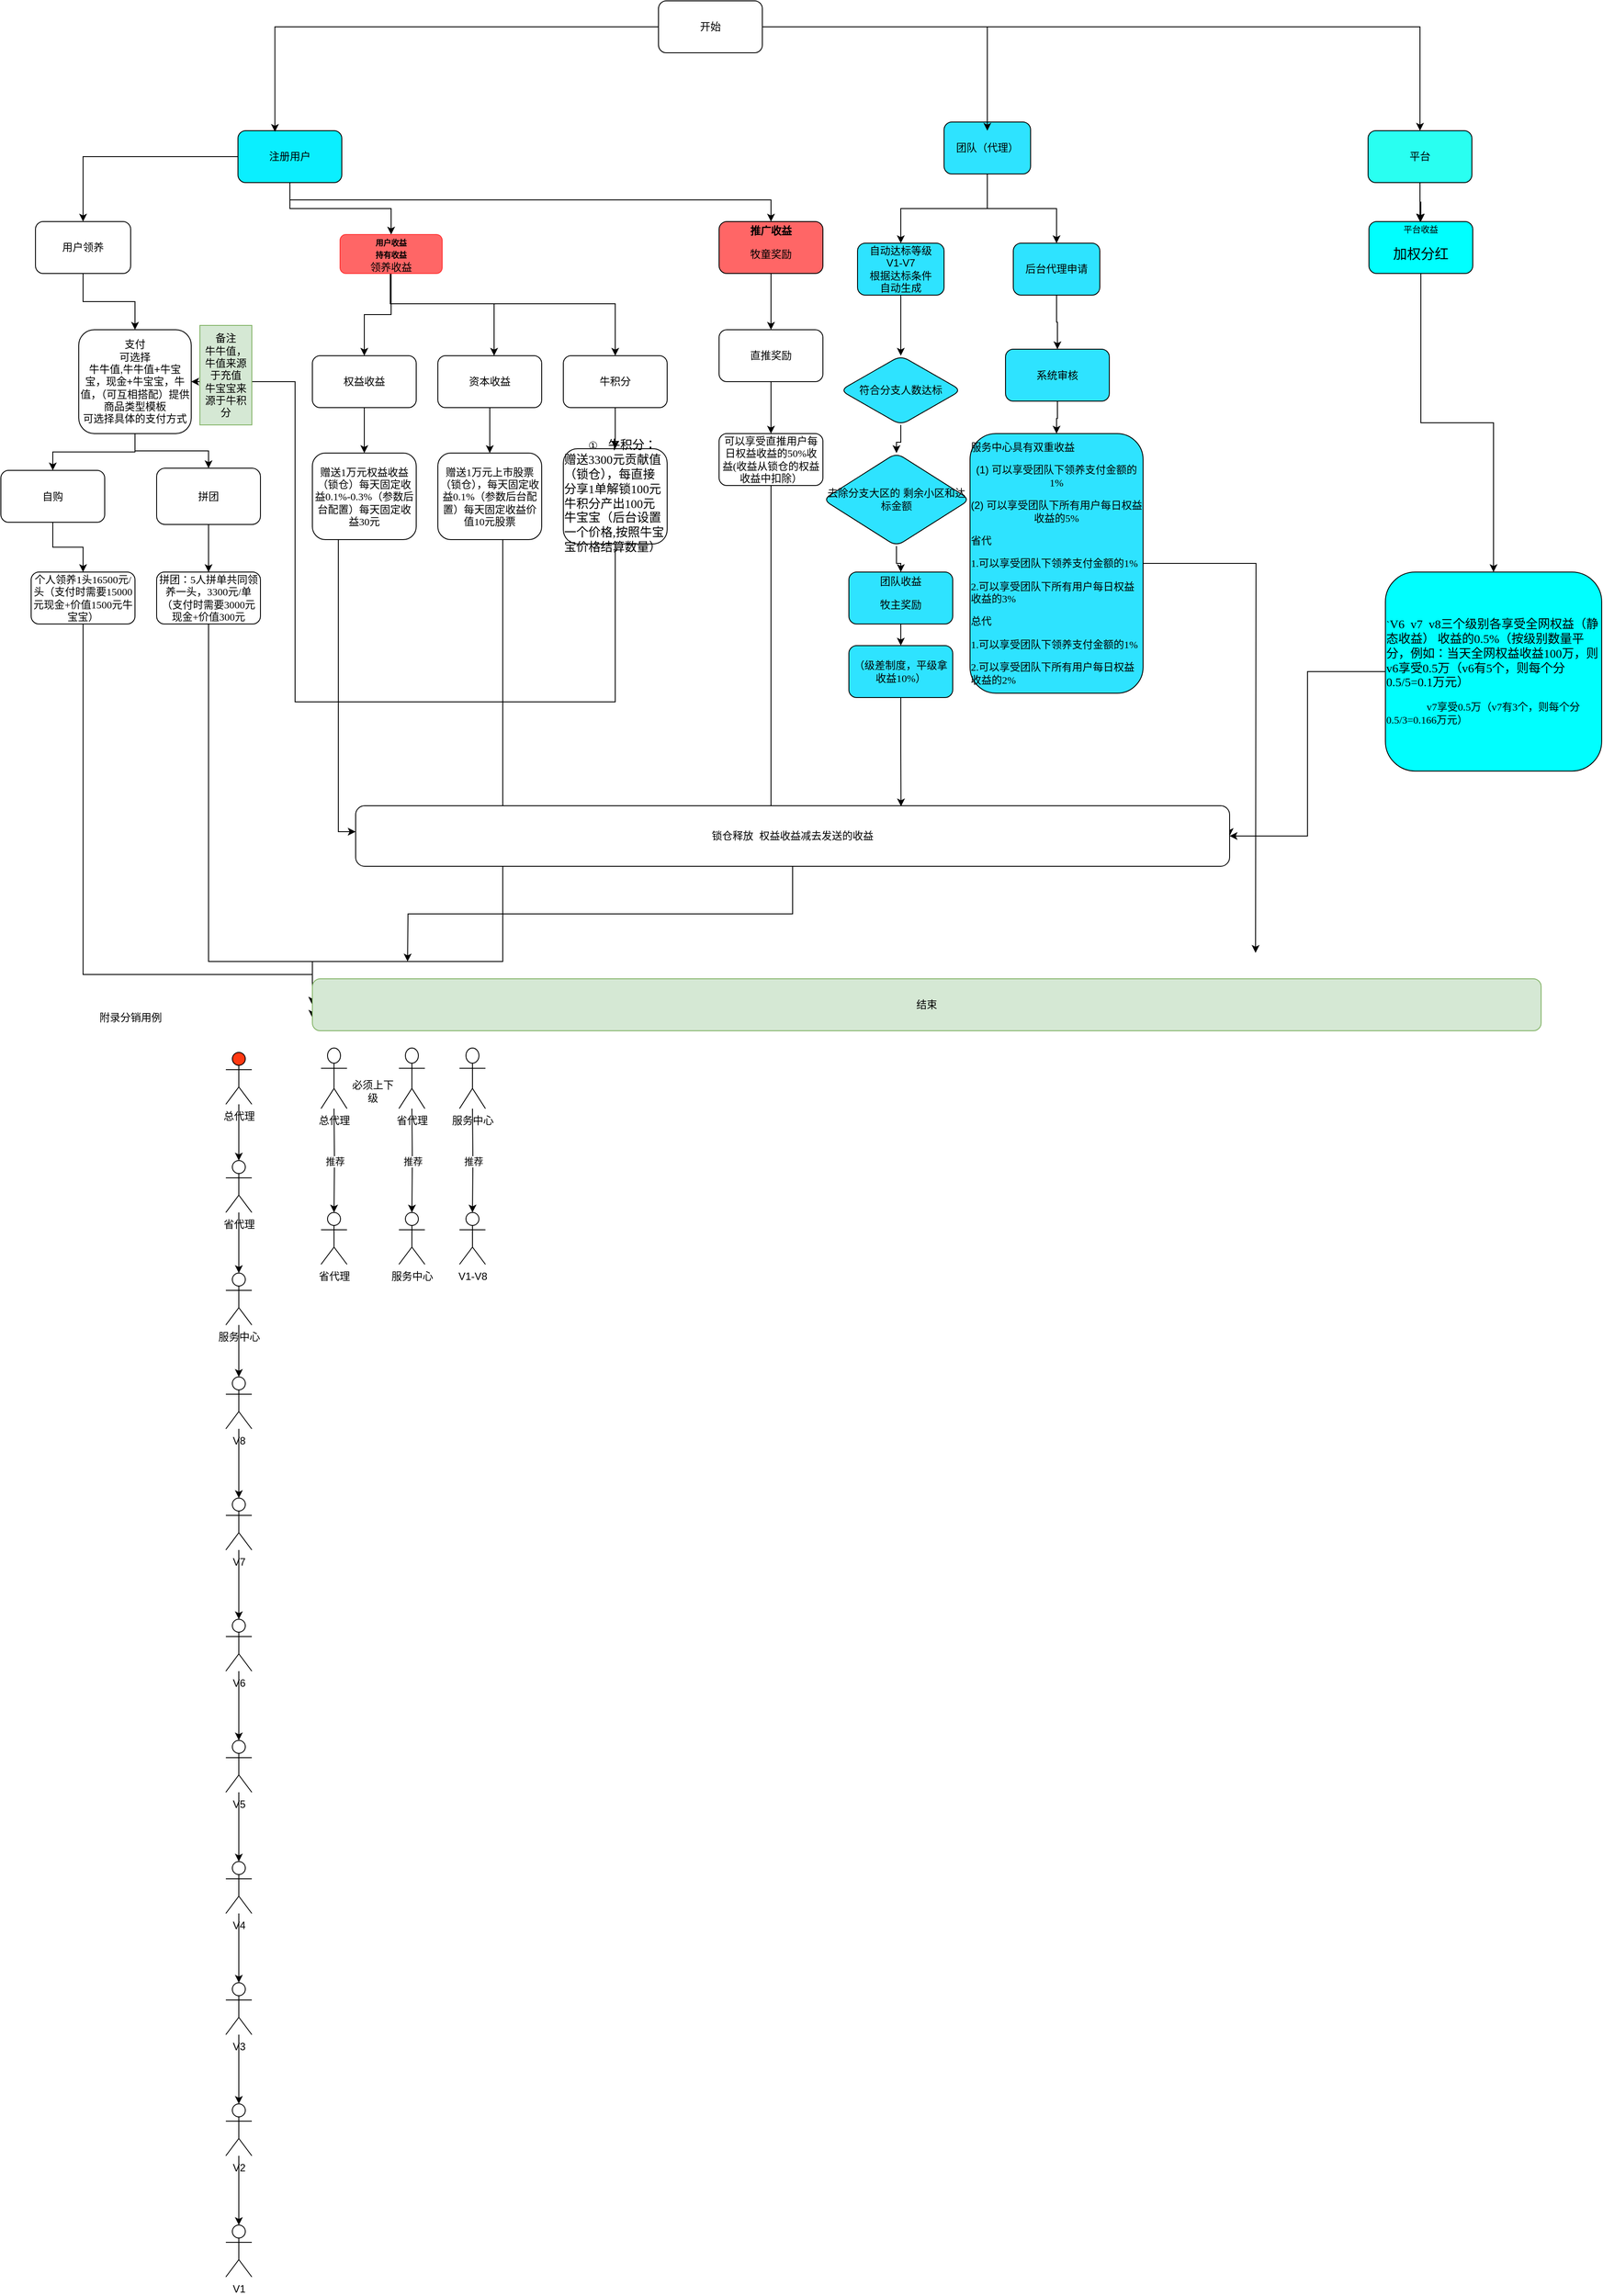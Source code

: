 <mxfile version="21.0.8" type="github">
  <diagram id="C5RBs43oDa-KdzZeNtuy" name="Page-1">
    <mxGraphModel dx="2868" dy="1530" grid="1" gridSize="10" guides="1" tooltips="1" connect="1" arrows="1" fold="1" page="1" pageScale="1" pageWidth="827" pageHeight="1169" math="0" shadow="0">
      <root>
        <mxCell id="WIyWlLk6GJQsqaUBKTNV-0" />
        <mxCell id="WIyWlLk6GJQsqaUBKTNV-1" parent="WIyWlLk6GJQsqaUBKTNV-0" />
        <mxCell id="wJaKwitPQJHhGoxhKrAu-2" value="" style="edgeStyle=orthogonalEdgeStyle;rounded=0;orthogonalLoop=1;jettySize=auto;html=1;" parent="WIyWlLk6GJQsqaUBKTNV-1" source="wJaKwitPQJHhGoxhKrAu-0" target="wJaKwitPQJHhGoxhKrAu-1" edge="1">
          <mxGeometry relative="1" as="geometry" />
        </mxCell>
        <mxCell id="wJaKwitPQJHhGoxhKrAu-12" value="" style="edgeStyle=orthogonalEdgeStyle;rounded=0;orthogonalLoop=1;jettySize=auto;html=1;" parent="WIyWlLk6GJQsqaUBKTNV-1" source="wJaKwitPQJHhGoxhKrAu-0" target="wJaKwitPQJHhGoxhKrAu-11" edge="1">
          <mxGeometry relative="1" as="geometry" />
        </mxCell>
        <mxCell id="wJaKwitPQJHhGoxhKrAu-29" value="" style="edgeStyle=orthogonalEdgeStyle;rounded=0;orthogonalLoop=1;jettySize=auto;html=1;" parent="WIyWlLk6GJQsqaUBKTNV-1" source="wJaKwitPQJHhGoxhKrAu-0" target="wJaKwitPQJHhGoxhKrAu-28" edge="1">
          <mxGeometry relative="1" as="geometry">
            <Array as="points">
              <mxPoint x="354" y="230" />
              <mxPoint x="910" y="230" />
            </Array>
          </mxGeometry>
        </mxCell>
        <mxCell id="wJaKwitPQJHhGoxhKrAu-0" value="注册用户" style="rounded=1;whiteSpace=wrap;html=1;fillColor=#0AEFFF;" parent="WIyWlLk6GJQsqaUBKTNV-1" vertex="1">
          <mxGeometry x="294" y="150" width="120" height="60" as="geometry" />
        </mxCell>
        <mxCell id="mll0LeE3y_oYJCZJaChD-9" style="edgeStyle=orthogonalEdgeStyle;rounded=0;orthogonalLoop=1;jettySize=auto;html=1;entryX=0.5;entryY=0;entryDx=0;entryDy=0;" edge="1" parent="WIyWlLk6GJQsqaUBKTNV-1" source="wJaKwitPQJHhGoxhKrAu-1" target="mll0LeE3y_oYJCZJaChD-0">
          <mxGeometry relative="1" as="geometry" />
        </mxCell>
        <mxCell id="wJaKwitPQJHhGoxhKrAu-1" value="用户领养" style="rounded=1;whiteSpace=wrap;html=1;" parent="WIyWlLk6GJQsqaUBKTNV-1" vertex="1">
          <mxGeometry x="60" y="255" width="110" height="60" as="geometry" />
        </mxCell>
        <mxCell id="mll0LeE3y_oYJCZJaChD-8" style="edgeStyle=orthogonalEdgeStyle;rounded=0;orthogonalLoop=1;jettySize=auto;html=1;" edge="1" parent="WIyWlLk6GJQsqaUBKTNV-1" source="wJaKwitPQJHhGoxhKrAu-5" target="wJaKwitPQJHhGoxhKrAu-9">
          <mxGeometry relative="1" as="geometry" />
        </mxCell>
        <mxCell id="wJaKwitPQJHhGoxhKrAu-5" value="拼团" style="rounded=1;whiteSpace=wrap;html=1;" parent="WIyWlLk6GJQsqaUBKTNV-1" vertex="1">
          <mxGeometry x="200" y="540" width="120" height="65" as="geometry" />
        </mxCell>
        <mxCell id="wJaKwitPQJHhGoxhKrAu-130" style="edgeStyle=orthogonalEdgeStyle;rounded=0;orthogonalLoop=1;jettySize=auto;html=1;entryX=0;entryY=0.75;entryDx=0;entryDy=0;" parent="WIyWlLk6GJQsqaUBKTNV-1" source="wJaKwitPQJHhGoxhKrAu-7" target="wJaKwitPQJHhGoxhKrAu-129" edge="1">
          <mxGeometry relative="1" as="geometry">
            <Array as="points">
              <mxPoint x="115" y="1125" />
            </Array>
          </mxGeometry>
        </mxCell>
        <mxCell id="wJaKwitPQJHhGoxhKrAu-7" value="&lt;p class=&quot;MsoNormal&quot;&gt;&lt;font face=&quot;宋体&quot;&gt;个人领养&lt;/font&gt;&lt;font face=&quot;Calibri&quot;&gt;1&lt;/font&gt;&lt;font face=&quot;宋体&quot;&gt;头&lt;/font&gt;&lt;font face=&quot;Calibri&quot;&gt;16500&lt;/font&gt;&lt;font face=&quot;宋体&quot;&gt;元&lt;/font&gt;&lt;font face=&quot;Calibri&quot;&gt;/&lt;/font&gt;&lt;font face=&quot;宋体&quot;&gt;头（支付时需要&lt;/font&gt;&lt;font face=&quot;Calibri&quot;&gt;15000&lt;/font&gt;&lt;font face=&quot;宋体&quot;&gt;元现金&lt;/font&gt;&lt;font face=&quot;Calibri&quot;&gt;+&lt;/font&gt;&lt;font face=&quot;宋体&quot;&gt;价值&lt;/font&gt;&lt;font face=&quot;Calibri&quot;&gt;1500&lt;/font&gt;&lt;font face=&quot;宋体&quot;&gt;元牛宝宝）&lt;/font&gt;&lt;/p&gt;" style="whiteSpace=wrap;html=1;rounded=1;" parent="WIyWlLk6GJQsqaUBKTNV-1" vertex="1">
          <mxGeometry x="55" y="660" width="120" height="60" as="geometry" />
        </mxCell>
        <mxCell id="wJaKwitPQJHhGoxhKrAu-14" value="" style="edgeStyle=orthogonalEdgeStyle;rounded=0;orthogonalLoop=1;jettySize=auto;html=1;" parent="WIyWlLk6GJQsqaUBKTNV-1" source="wJaKwitPQJHhGoxhKrAu-11" target="wJaKwitPQJHhGoxhKrAu-13" edge="1">
          <mxGeometry relative="1" as="geometry" />
        </mxCell>
        <mxCell id="wJaKwitPQJHhGoxhKrAu-16" value="" style="edgeStyle=orthogonalEdgeStyle;rounded=0;orthogonalLoop=1;jettySize=auto;html=1;" parent="WIyWlLk6GJQsqaUBKTNV-1" source="wJaKwitPQJHhGoxhKrAu-11" target="wJaKwitPQJHhGoxhKrAu-15" edge="1">
          <mxGeometry relative="1" as="geometry">
            <Array as="points">
              <mxPoint x="471" y="350" />
              <mxPoint x="590" y="350" />
            </Array>
          </mxGeometry>
        </mxCell>
        <mxCell id="wJaKwitPQJHhGoxhKrAu-110" style="edgeStyle=orthogonalEdgeStyle;rounded=0;orthogonalLoop=1;jettySize=auto;html=1;" parent="WIyWlLk6GJQsqaUBKTNV-1" source="wJaKwitPQJHhGoxhKrAu-11" target="wJaKwitPQJHhGoxhKrAu-17" edge="1">
          <mxGeometry relative="1" as="geometry">
            <Array as="points">
              <mxPoint x="470" y="350" />
              <mxPoint x="730" y="350" />
            </Array>
          </mxGeometry>
        </mxCell>
        <mxCell id="wJaKwitPQJHhGoxhKrAu-11" value="&lt;b&gt;&lt;font style=&quot;font-size: 9px;&quot;&gt;用户收益&lt;br&gt;持有收益&lt;br&gt;&lt;/font&gt;&lt;/b&gt;&lt;span style=&quot;font-family: 宋体; background-color: initial;&quot;&gt;领养收益&lt;/span&gt;&lt;b&gt;&lt;font style=&quot;font-size: 9px;&quot;&gt;&lt;br&gt;&lt;/font&gt;&lt;/b&gt;" style="rounded=1;whiteSpace=wrap;html=1;strokeColor=#FF3333;fillColor=#FF6666;" parent="WIyWlLk6GJQsqaUBKTNV-1" vertex="1">
          <mxGeometry x="412" y="270" width="118" height="45" as="geometry" />
        </mxCell>
        <mxCell id="wJaKwitPQJHhGoxhKrAu-20" value="" style="edgeStyle=orthogonalEdgeStyle;rounded=0;orthogonalLoop=1;jettySize=auto;html=1;" parent="WIyWlLk6GJQsqaUBKTNV-1" source="wJaKwitPQJHhGoxhKrAu-13" target="wJaKwitPQJHhGoxhKrAu-19" edge="1">
          <mxGeometry relative="1" as="geometry" />
        </mxCell>
        <mxCell id="wJaKwitPQJHhGoxhKrAu-13" value="权益收益" style="rounded=1;whiteSpace=wrap;html=1;" parent="WIyWlLk6GJQsqaUBKTNV-1" vertex="1">
          <mxGeometry x="380" y="410" width="120" height="60" as="geometry" />
        </mxCell>
        <mxCell id="wJaKwitPQJHhGoxhKrAu-22" value="" style="edgeStyle=orthogonalEdgeStyle;rounded=0;orthogonalLoop=1;jettySize=auto;html=1;" parent="WIyWlLk6GJQsqaUBKTNV-1" source="wJaKwitPQJHhGoxhKrAu-15" target="wJaKwitPQJHhGoxhKrAu-21" edge="1">
          <mxGeometry relative="1" as="geometry" />
        </mxCell>
        <mxCell id="wJaKwitPQJHhGoxhKrAu-15" value="&lt;p class=&quot;MsoNormal&quot;&gt;&lt;font face=&quot;宋体&quot;&gt;资本收益&lt;/font&gt;&lt;/p&gt;" style="whiteSpace=wrap;html=1;rounded=1;" parent="WIyWlLk6GJQsqaUBKTNV-1" vertex="1">
          <mxGeometry x="525" y="410" width="120" height="60" as="geometry" />
        </mxCell>
        <mxCell id="wJaKwitPQJHhGoxhKrAu-27" value="" style="edgeStyle=orthogonalEdgeStyle;rounded=0;orthogonalLoop=1;jettySize=auto;html=1;" parent="WIyWlLk6GJQsqaUBKTNV-1" source="wJaKwitPQJHhGoxhKrAu-17" target="wJaKwitPQJHhGoxhKrAu-23" edge="1">
          <mxGeometry relative="1" as="geometry" />
        </mxCell>
        <mxCell id="wJaKwitPQJHhGoxhKrAu-17" value="&lt;p class=&quot;MsoNormal&quot;&gt;&lt;font face=&quot;宋体&quot;&gt;牛积分&lt;/font&gt;&lt;/p&gt;" style="whiteSpace=wrap;html=1;rounded=1;" parent="WIyWlLk6GJQsqaUBKTNV-1" vertex="1">
          <mxGeometry x="670" y="410" width="120" height="60" as="geometry" />
        </mxCell>
        <mxCell id="mll0LeE3y_oYJCZJaChD-15" value="" style="edgeStyle=orthogonalEdgeStyle;rounded=0;orthogonalLoop=1;jettySize=auto;html=1;" edge="1" parent="WIyWlLk6GJQsqaUBKTNV-1" source="wJaKwitPQJHhGoxhKrAu-19" target="mll0LeE3y_oYJCZJaChD-14">
          <mxGeometry relative="1" as="geometry">
            <Array as="points">
              <mxPoint x="410" y="960" />
            </Array>
          </mxGeometry>
        </mxCell>
        <mxCell id="wJaKwitPQJHhGoxhKrAu-19" value="&lt;p class=&quot;MsoNormal&quot;&gt;&lt;font face=&quot;宋体&quot;&gt;赠送&lt;/font&gt;&lt;font face=&quot;Calibri&quot;&gt;1&lt;/font&gt;&lt;font face=&quot;宋体&quot;&gt;万元权益收益（锁仓）每天固定收益&lt;/font&gt;&lt;font face=&quot;Calibri&quot;&gt;0.1%-0.3%&lt;/font&gt;&lt;font face=&quot;宋体&quot;&gt;（参数后台配置）每天固定收益&lt;/font&gt;&lt;font face=&quot;Calibri&quot;&gt;30&lt;/font&gt;&lt;font face=&quot;宋体&quot;&gt;元&lt;/font&gt;&lt;/p&gt;" style="rounded=1;whiteSpace=wrap;html=1;" parent="WIyWlLk6GJQsqaUBKTNV-1" vertex="1">
          <mxGeometry x="380" y="522.5" width="120" height="100" as="geometry" />
        </mxCell>
        <mxCell id="wJaKwitPQJHhGoxhKrAu-133" style="edgeStyle=orthogonalEdgeStyle;rounded=0;orthogonalLoop=1;jettySize=auto;html=1;entryX=0;entryY=0.5;entryDx=0;entryDy=0;" parent="WIyWlLk6GJQsqaUBKTNV-1" source="wJaKwitPQJHhGoxhKrAu-21" target="wJaKwitPQJHhGoxhKrAu-129" edge="1">
          <mxGeometry relative="1" as="geometry">
            <Array as="points">
              <mxPoint x="600" y="1110" />
            </Array>
          </mxGeometry>
        </mxCell>
        <mxCell id="wJaKwitPQJHhGoxhKrAu-21" value="&lt;p class=&quot;MsoNormal&quot;&gt;&lt;font face=&quot;宋体&quot;&gt;赠送&lt;/font&gt;&lt;font face=&quot;Calibri&quot;&gt;1&lt;/font&gt;&lt;font face=&quot;宋体&quot;&gt;万元上市股票（锁仓），每天固定收益&lt;/font&gt;&lt;font face=&quot;Calibri&quot;&gt;0.1%&lt;/font&gt;&lt;font face=&quot;宋体&quot;&gt;（参数后台配置）每天固定收益价值&lt;/font&gt;&lt;font face=&quot;Calibri&quot;&gt;10&lt;/font&gt;&lt;font face=&quot;宋体&quot;&gt;元股票&lt;/font&gt;&lt;/p&gt;" style="whiteSpace=wrap;html=1;rounded=1;" parent="WIyWlLk6GJQsqaUBKTNV-1" vertex="1">
          <mxGeometry x="525" y="522.5" width="120" height="100" as="geometry" />
        </mxCell>
        <mxCell id="mll0LeE3y_oYJCZJaChD-13" style="edgeStyle=orthogonalEdgeStyle;rounded=0;orthogonalLoop=1;jettySize=auto;html=1;entryX=1;entryY=0.5;entryDx=0;entryDy=0;" edge="1" parent="WIyWlLk6GJQsqaUBKTNV-1" source="wJaKwitPQJHhGoxhKrAu-23" target="mll0LeE3y_oYJCZJaChD-0">
          <mxGeometry relative="1" as="geometry">
            <Array as="points">
              <mxPoint x="730" y="810" />
              <mxPoint x="360" y="810" />
              <mxPoint x="360" y="440" />
            </Array>
          </mxGeometry>
        </mxCell>
        <mxCell id="wJaKwitPQJHhGoxhKrAu-23" value="&lt;p style=&quot;margin-left:0.0pt;mso-para-margin-left:0.0gd;text-indent:21.0pt;&lt;br/&gt;mso-char-indent-count:2.0;text-align:left;mso-list:l0 level1 lfo1;&quot; class=&quot;MsoNormal&quot;&gt;①　&lt;span style=&quot;mso-spacerun:&#39;yes&#39;;font-family:宋体;mso-ascii-font-family:Calibri;&lt;br/&gt;mso-hansi-font-family:Calibri;mso-bidi-font-family:&#39;Times New Roman&#39;;font-size:10.5pt;&lt;br/&gt;mso-font-kerning:1.0pt;&quot;&gt;&lt;font face=&quot;宋体&quot;&gt;牛积分：赠送&lt;/font&gt;&lt;font face=&quot;Calibri&quot;&gt;3300&lt;/font&gt;&lt;font face=&quot;宋体&quot;&gt;元贡献值（锁仓），每直接分享&lt;/font&gt;&lt;font face=&quot;Calibri&quot;&gt;1&lt;/font&gt;&lt;font face=&quot;宋体&quot;&gt;单解锁&lt;/font&gt;&lt;font face=&quot;Calibri&quot;&gt;100&lt;/font&gt;&lt;font face=&quot;宋体&quot;&gt;元牛积分产出&lt;/font&gt;&lt;font face=&quot;Calibri&quot;&gt;100&lt;/font&gt;&lt;font face=&quot;宋体&quot;&gt;元牛宝宝（后台设置一个价格&lt;/font&gt;&lt;font face=&quot;Calibri&quot;&gt;,&lt;/font&gt;&lt;font face=&quot;宋体&quot;&gt;按照牛宝宝价格结算数量）&lt;/font&gt;&lt;/span&gt;&lt;span style=&quot;mso-spacerun:&#39;yes&#39;;font-family:Calibri;mso-fareast-font-family:宋体;&lt;br/&gt;mso-bidi-font-family:&#39;Times New Roman&#39;;font-size:10.5pt;mso-font-kerning:1.0pt;&quot;&gt;&lt;/span&gt;&lt;/p&gt;" style="whiteSpace=wrap;html=1;rounded=1;" parent="WIyWlLk6GJQsqaUBKTNV-1" vertex="1">
          <mxGeometry x="670" y="517.5" width="120" height="110" as="geometry" />
        </mxCell>
        <mxCell id="wJaKwitPQJHhGoxhKrAu-131" style="edgeStyle=orthogonalEdgeStyle;rounded=0;orthogonalLoop=1;jettySize=auto;html=1;entryX=0;entryY=0.5;entryDx=0;entryDy=0;" parent="WIyWlLk6GJQsqaUBKTNV-1" source="wJaKwitPQJHhGoxhKrAu-9" target="wJaKwitPQJHhGoxhKrAu-129" edge="1">
          <mxGeometry relative="1" as="geometry">
            <Array as="points">
              <mxPoint x="260" y="1110" />
            </Array>
          </mxGeometry>
        </mxCell>
        <mxCell id="wJaKwitPQJHhGoxhKrAu-9" value="&lt;p class=&quot;MsoNormal&quot;&gt;&lt;font face=&quot;宋体&quot;&gt;拼团：&lt;/font&gt;&lt;font face=&quot;Calibri&quot;&gt;5&lt;/font&gt;&lt;font face=&quot;宋体&quot;&gt;人拼单共同领养一头，&lt;/font&gt;&lt;font face=&quot;Calibri&quot;&gt;3300&lt;/font&gt;&lt;font face=&quot;宋体&quot;&gt;元&lt;/font&gt;&lt;font face=&quot;Calibri&quot;&gt;/&lt;/font&gt;&lt;font face=&quot;宋体&quot;&gt;单（支付时需要&lt;/font&gt;&lt;font face=&quot;Calibri&quot;&gt;3000&lt;/font&gt;&lt;font face=&quot;宋体&quot;&gt;元现金&lt;/font&gt;&lt;font face=&quot;Calibri&quot;&gt;+&lt;/font&gt;&lt;font face=&quot;宋体&quot;&gt;价值&lt;/font&gt;&lt;font face=&quot;Calibri&quot;&gt;300&lt;/font&gt;&lt;font face=&quot;宋体&quot;&gt;元&lt;/font&gt;&lt;/p&gt;" style="whiteSpace=wrap;html=1;rounded=1;" parent="WIyWlLk6GJQsqaUBKTNV-1" vertex="1">
          <mxGeometry x="200" y="660" width="120" height="60" as="geometry" />
        </mxCell>
        <mxCell id="wJaKwitPQJHhGoxhKrAu-31" value="" style="edgeStyle=orthogonalEdgeStyle;rounded=0;orthogonalLoop=1;jettySize=auto;html=1;" parent="WIyWlLk6GJQsqaUBKTNV-1" source="wJaKwitPQJHhGoxhKrAu-28" target="wJaKwitPQJHhGoxhKrAu-30" edge="1">
          <mxGeometry relative="1" as="geometry" />
        </mxCell>
        <mxCell id="wJaKwitPQJHhGoxhKrAu-35" value="" style="edgeStyle=orthogonalEdgeStyle;rounded=0;orthogonalLoop=1;jettySize=auto;html=1;" parent="WIyWlLk6GJQsqaUBKTNV-1" source="wJaKwitPQJHhGoxhKrAu-30" target="wJaKwitPQJHhGoxhKrAu-34" edge="1">
          <mxGeometry relative="1" as="geometry" />
        </mxCell>
        <mxCell id="wJaKwitPQJHhGoxhKrAu-30" value="直推奖励" style="whiteSpace=wrap;html=1;rounded=1;" parent="WIyWlLk6GJQsqaUBKTNV-1" vertex="1">
          <mxGeometry x="850" y="380" width="120" height="60" as="geometry" />
        </mxCell>
        <mxCell id="mll0LeE3y_oYJCZJaChD-18" style="edgeStyle=orthogonalEdgeStyle;rounded=0;orthogonalLoop=1;jettySize=auto;html=1;entryX=1;entryY=0.5;entryDx=0;entryDy=0;" edge="1" parent="WIyWlLk6GJQsqaUBKTNV-1" source="wJaKwitPQJHhGoxhKrAu-34" target="mll0LeE3y_oYJCZJaChD-14">
          <mxGeometry relative="1" as="geometry">
            <Array as="points">
              <mxPoint x="910" y="960" />
            </Array>
          </mxGeometry>
        </mxCell>
        <mxCell id="wJaKwitPQJHhGoxhKrAu-34" value="&lt;p class=&quot;MsoNormal&quot;&gt;&lt;font face=&quot;宋体&quot;&gt;可以享受直推用户每日权益收益的&lt;/font&gt;&lt;font face=&quot;Calibri&quot;&gt;50%&lt;/font&gt;&lt;font face=&quot;宋体&quot;&gt;收益&lt;/font&gt;&lt;font face=&quot;Calibri&quot;&gt;(&lt;/font&gt;&lt;font face=&quot;宋体&quot;&gt;收益从锁仓的权益收益中扣除）&lt;/font&gt;&lt;/p&gt;" style="whiteSpace=wrap;html=1;rounded=1;" parent="WIyWlLk6GJQsqaUBKTNV-1" vertex="1">
          <mxGeometry x="850" y="500" width="120" height="60" as="geometry" />
        </mxCell>
        <mxCell id="mll0LeE3y_oYJCZJaChD-22" value="" style="edgeStyle=orthogonalEdgeStyle;rounded=0;orthogonalLoop=1;jettySize=auto;html=1;" edge="1" parent="WIyWlLk6GJQsqaUBKTNV-1" source="wJaKwitPQJHhGoxhKrAu-39" target="mll0LeE3y_oYJCZJaChD-21">
          <mxGeometry relative="1" as="geometry" />
        </mxCell>
        <mxCell id="mll0LeE3y_oYJCZJaChD-25" style="edgeStyle=orthogonalEdgeStyle;rounded=0;orthogonalLoop=1;jettySize=auto;html=1;" edge="1" parent="WIyWlLk6GJQsqaUBKTNV-1" source="wJaKwitPQJHhGoxhKrAu-39" target="mll0LeE3y_oYJCZJaChD-23">
          <mxGeometry relative="1" as="geometry" />
        </mxCell>
        <mxCell id="wJaKwitPQJHhGoxhKrAu-39" value="团队（代理）" style="rounded=1;whiteSpace=wrap;html=1;movable=1;resizable=1;rotatable=1;deletable=1;editable=1;locked=0;connectable=1;fillColor=#2EE3FF;" parent="WIyWlLk6GJQsqaUBKTNV-1" vertex="1">
          <mxGeometry x="1110" y="140" width="100" height="60" as="geometry" />
        </mxCell>
        <mxCell id="wJaKwitPQJHhGoxhKrAu-42" style="edgeStyle=orthogonalEdgeStyle;rounded=0;orthogonalLoop=1;jettySize=auto;html=1;entryX=0.356;entryY=0.022;entryDx=0;entryDy=0;entryPerimeter=0;" parent="WIyWlLk6GJQsqaUBKTNV-1" source="wJaKwitPQJHhGoxhKrAu-41" target="wJaKwitPQJHhGoxhKrAu-0" edge="1">
          <mxGeometry relative="1" as="geometry" />
        </mxCell>
        <mxCell id="wJaKwitPQJHhGoxhKrAu-122" style="edgeStyle=orthogonalEdgeStyle;rounded=0;orthogonalLoop=1;jettySize=auto;html=1;entryX=0.5;entryY=0;entryDx=0;entryDy=0;" parent="WIyWlLk6GJQsqaUBKTNV-1" source="wJaKwitPQJHhGoxhKrAu-41" target="wJaKwitPQJHhGoxhKrAu-121" edge="1">
          <mxGeometry relative="1" as="geometry" />
        </mxCell>
        <mxCell id="mll0LeE3y_oYJCZJaChD-20" style="edgeStyle=orthogonalEdgeStyle;rounded=0;orthogonalLoop=1;jettySize=auto;html=1;entryX=0.5;entryY=0.167;entryDx=0;entryDy=0;entryPerimeter=0;" edge="1" parent="WIyWlLk6GJQsqaUBKTNV-1" source="wJaKwitPQJHhGoxhKrAu-41" target="wJaKwitPQJHhGoxhKrAu-39">
          <mxGeometry relative="1" as="geometry" />
        </mxCell>
        <mxCell id="wJaKwitPQJHhGoxhKrAu-41" value="开始" style="rounded=1;whiteSpace=wrap;html=1;" parent="WIyWlLk6GJQsqaUBKTNV-1" vertex="1">
          <mxGeometry x="780" width="120" height="60" as="geometry" />
        </mxCell>
        <mxCell id="wJaKwitPQJHhGoxhKrAu-50" value="附录分销用例" style="text;html=1;strokeColor=none;fillColor=none;align=center;verticalAlign=middle;whiteSpace=wrap;rounded=0;" parent="WIyWlLk6GJQsqaUBKTNV-1" vertex="1">
          <mxGeometry x="130" y="1160" width="80" height="30" as="geometry" />
        </mxCell>
        <mxCell id="wJaKwitPQJHhGoxhKrAu-61" value="" style="edgeStyle=orthogonalEdgeStyle;rounded=0;orthogonalLoop=1;jettySize=auto;html=1;" parent="WIyWlLk6GJQsqaUBKTNV-1" source="wJaKwitPQJHhGoxhKrAu-52" target="wJaKwitPQJHhGoxhKrAu-60" edge="1">
          <mxGeometry relative="1" as="geometry" />
        </mxCell>
        <mxCell id="wJaKwitPQJHhGoxhKrAu-85" style="edgeStyle=orthogonalEdgeStyle;rounded=0;orthogonalLoop=1;jettySize=auto;html=1;entryX=0.5;entryY=0;entryDx=0;entryDy=0;entryPerimeter=0;" parent="WIyWlLk6GJQsqaUBKTNV-1" source="wJaKwitPQJHhGoxhKrAu-56" target="wJaKwitPQJHhGoxhKrAu-52" edge="1">
          <mxGeometry relative="1" as="geometry" />
        </mxCell>
        <UserObject label="总代理" id="wJaKwitPQJHhGoxhKrAu-56">
          <mxCell style="shape=umlActor;verticalLabelPosition=bottom;verticalAlign=top;html=1;outlineConnect=0;fillColor=#FF3912;" parent="WIyWlLk6GJQsqaUBKTNV-1" vertex="1">
            <mxGeometry x="280" y="1215" width="30" height="60" as="geometry" />
          </mxCell>
        </UserObject>
        <mxCell id="wJaKwitPQJHhGoxhKrAu-63" value="" style="edgeStyle=orthogonalEdgeStyle;rounded=0;orthogonalLoop=1;jettySize=auto;html=1;" parent="WIyWlLk6GJQsqaUBKTNV-1" source="wJaKwitPQJHhGoxhKrAu-60" target="wJaKwitPQJHhGoxhKrAu-62" edge="1">
          <mxGeometry relative="1" as="geometry" />
        </mxCell>
        <UserObject label="服务中心" id="wJaKwitPQJHhGoxhKrAu-60">
          <mxCell style="shape=umlActor;verticalLabelPosition=bottom;verticalAlign=top;html=1;outlineConnect=0;" parent="WIyWlLk6GJQsqaUBKTNV-1" vertex="1">
            <mxGeometry x="280" y="1470" width="30" height="60" as="geometry" />
          </mxCell>
        </UserObject>
        <mxCell id="wJaKwitPQJHhGoxhKrAu-65" value="" style="edgeStyle=orthogonalEdgeStyle;rounded=0;orthogonalLoop=1;jettySize=auto;html=1;" parent="WIyWlLk6GJQsqaUBKTNV-1" source="wJaKwitPQJHhGoxhKrAu-62" target="wJaKwitPQJHhGoxhKrAu-64" edge="1">
          <mxGeometry relative="1" as="geometry" />
        </mxCell>
        <UserObject label="V8&lt;br&gt;" id="wJaKwitPQJHhGoxhKrAu-62">
          <mxCell style="shape=umlActor;verticalLabelPosition=bottom;verticalAlign=top;html=1;outlineConnect=0;" parent="WIyWlLk6GJQsqaUBKTNV-1" vertex="1">
            <mxGeometry x="280" y="1590" width="30" height="60" as="geometry" />
          </mxCell>
        </UserObject>
        <mxCell id="wJaKwitPQJHhGoxhKrAu-67" value="" style="edgeStyle=orthogonalEdgeStyle;rounded=0;orthogonalLoop=1;jettySize=auto;html=1;" parent="WIyWlLk6GJQsqaUBKTNV-1" source="wJaKwitPQJHhGoxhKrAu-64" target="wJaKwitPQJHhGoxhKrAu-66" edge="1">
          <mxGeometry relative="1" as="geometry" />
        </mxCell>
        <UserObject label="V7" id="wJaKwitPQJHhGoxhKrAu-64">
          <mxCell style="shape=umlActor;verticalLabelPosition=bottom;verticalAlign=top;html=1;outlineConnect=0;" parent="WIyWlLk6GJQsqaUBKTNV-1" vertex="1">
            <mxGeometry x="280" y="1730" width="30" height="60" as="geometry" />
          </mxCell>
        </UserObject>
        <mxCell id="wJaKwitPQJHhGoxhKrAu-69" value="" style="edgeStyle=orthogonalEdgeStyle;rounded=0;orthogonalLoop=1;jettySize=auto;html=1;" parent="WIyWlLk6GJQsqaUBKTNV-1" source="wJaKwitPQJHhGoxhKrAu-66" target="wJaKwitPQJHhGoxhKrAu-68" edge="1">
          <mxGeometry relative="1" as="geometry" />
        </mxCell>
        <UserObject label="V6" id="wJaKwitPQJHhGoxhKrAu-66">
          <mxCell style="shape=umlActor;verticalLabelPosition=bottom;verticalAlign=top;html=1;outlineConnect=0;" parent="WIyWlLk6GJQsqaUBKTNV-1" vertex="1">
            <mxGeometry x="280" y="1870" width="30" height="60" as="geometry" />
          </mxCell>
        </UserObject>
        <mxCell id="wJaKwitPQJHhGoxhKrAu-71" value="" style="edgeStyle=orthogonalEdgeStyle;rounded=0;orthogonalLoop=1;jettySize=auto;html=1;" parent="WIyWlLk6GJQsqaUBKTNV-1" source="wJaKwitPQJHhGoxhKrAu-68" target="wJaKwitPQJHhGoxhKrAu-70" edge="1">
          <mxGeometry relative="1" as="geometry" />
        </mxCell>
        <UserObject label="V5" id="wJaKwitPQJHhGoxhKrAu-68">
          <mxCell style="shape=umlActor;verticalLabelPosition=bottom;verticalAlign=top;html=1;outlineConnect=0;" parent="WIyWlLk6GJQsqaUBKTNV-1" vertex="1">
            <mxGeometry x="280" y="2010" width="30" height="60" as="geometry" />
          </mxCell>
        </UserObject>
        <mxCell id="wJaKwitPQJHhGoxhKrAu-73" value="" style="edgeStyle=orthogonalEdgeStyle;rounded=0;orthogonalLoop=1;jettySize=auto;html=1;" parent="WIyWlLk6GJQsqaUBKTNV-1" source="wJaKwitPQJHhGoxhKrAu-70" target="wJaKwitPQJHhGoxhKrAu-72" edge="1">
          <mxGeometry relative="1" as="geometry" />
        </mxCell>
        <UserObject label="V4" id="wJaKwitPQJHhGoxhKrAu-70">
          <mxCell style="shape=umlActor;verticalLabelPosition=bottom;verticalAlign=top;html=1;outlineConnect=0;" parent="WIyWlLk6GJQsqaUBKTNV-1" vertex="1">
            <mxGeometry x="280" y="2150" width="30" height="60" as="geometry" />
          </mxCell>
        </UserObject>
        <mxCell id="wJaKwitPQJHhGoxhKrAu-75" value="" style="edgeStyle=orthogonalEdgeStyle;rounded=0;orthogonalLoop=1;jettySize=auto;html=1;" parent="WIyWlLk6GJQsqaUBKTNV-1" source="wJaKwitPQJHhGoxhKrAu-72" target="wJaKwitPQJHhGoxhKrAu-74" edge="1">
          <mxGeometry relative="1" as="geometry" />
        </mxCell>
        <UserObject label="V3&lt;br&gt;" id="wJaKwitPQJHhGoxhKrAu-72">
          <mxCell style="shape=umlActor;verticalLabelPosition=bottom;verticalAlign=top;html=1;outlineConnect=0;" parent="WIyWlLk6GJQsqaUBKTNV-1" vertex="1">
            <mxGeometry x="280" y="2290" width="30" height="60" as="geometry" />
          </mxCell>
        </UserObject>
        <mxCell id="wJaKwitPQJHhGoxhKrAu-77" value="" style="edgeStyle=orthogonalEdgeStyle;rounded=0;orthogonalLoop=1;jettySize=auto;html=1;" parent="WIyWlLk6GJQsqaUBKTNV-1" source="wJaKwitPQJHhGoxhKrAu-74" target="wJaKwitPQJHhGoxhKrAu-76" edge="1">
          <mxGeometry relative="1" as="geometry" />
        </mxCell>
        <UserObject label="V2&lt;br&gt;" id="wJaKwitPQJHhGoxhKrAu-74">
          <mxCell style="shape=umlActor;verticalLabelPosition=bottom;verticalAlign=top;html=1;outlineConnect=0;" parent="WIyWlLk6GJQsqaUBKTNV-1" vertex="1">
            <mxGeometry x="280" y="2430" width="30" height="60" as="geometry" />
          </mxCell>
        </UserObject>
        <UserObject label="V1" id="wJaKwitPQJHhGoxhKrAu-76">
          <mxCell style="shape=umlActor;verticalLabelPosition=bottom;verticalAlign=top;html=1;outlineConnect=0;" parent="WIyWlLk6GJQsqaUBKTNV-1" vertex="1">
            <mxGeometry x="280" y="2570" width="30" height="60" as="geometry" />
          </mxCell>
        </UserObject>
        <mxCell id="wJaKwitPQJHhGoxhKrAu-82" value="推荐" style="edgeStyle=orthogonalEdgeStyle;rounded=0;orthogonalLoop=1;jettySize=auto;html=1;" parent="WIyWlLk6GJQsqaUBKTNV-1" target="wJaKwitPQJHhGoxhKrAu-80" edge="1">
          <mxGeometry relative="1" as="geometry">
            <mxPoint x="405" y="1280" as="sourcePoint" />
          </mxGeometry>
        </mxCell>
        <mxCell id="wJaKwitPQJHhGoxhKrAu-79" value="总代理" style="shape=umlActor;verticalLabelPosition=bottom;verticalAlign=top;html=1;outlineConnect=0;" parent="WIyWlLk6GJQsqaUBKTNV-1" vertex="1">
          <mxGeometry x="390" y="1210" width="30" height="70" as="geometry" />
        </mxCell>
        <mxCell id="wJaKwitPQJHhGoxhKrAu-83" style="edgeStyle=orthogonalEdgeStyle;rounded=0;orthogonalLoop=1;jettySize=auto;html=1;exitX=0.5;exitY=0.5;exitDx=0;exitDy=0;exitPerimeter=0;" parent="WIyWlLk6GJQsqaUBKTNV-1" source="wJaKwitPQJHhGoxhKrAu-80" edge="1">
          <mxGeometry relative="1" as="geometry">
            <mxPoint x="405" y="1430" as="targetPoint" />
          </mxGeometry>
        </mxCell>
        <UserObject label="省代理" id="wJaKwitPQJHhGoxhKrAu-80">
          <mxCell style="shape=umlActor;verticalLabelPosition=bottom;verticalAlign=top;html=1;outlineConnect=0;" parent="WIyWlLk6GJQsqaUBKTNV-1" vertex="1">
            <mxGeometry x="390" y="1400" width="30" height="60" as="geometry" />
          </mxCell>
        </UserObject>
        <mxCell id="wJaKwitPQJHhGoxhKrAu-52" value="省代理" style="shape=umlActor;verticalLabelPosition=bottom;verticalAlign=top;html=1;outlineConnect=0;strokeColor=#000000;" parent="WIyWlLk6GJQsqaUBKTNV-1" vertex="1">
          <mxGeometry x="280" y="1340" width="30" height="60" as="geometry" />
        </mxCell>
        <mxCell id="wJaKwitPQJHhGoxhKrAu-86" value="推荐" style="edgeStyle=orthogonalEdgeStyle;rounded=0;orthogonalLoop=1;jettySize=auto;html=1;" parent="WIyWlLk6GJQsqaUBKTNV-1" target="wJaKwitPQJHhGoxhKrAu-89" edge="1">
          <mxGeometry relative="1" as="geometry">
            <mxPoint x="495" y="1280" as="sourcePoint" />
          </mxGeometry>
        </mxCell>
        <mxCell id="wJaKwitPQJHhGoxhKrAu-87" value="省代理" style="shape=umlActor;verticalLabelPosition=bottom;verticalAlign=top;html=1;outlineConnect=0;" parent="WIyWlLk6GJQsqaUBKTNV-1" vertex="1">
          <mxGeometry x="480" y="1210" width="30" height="70" as="geometry" />
        </mxCell>
        <mxCell id="wJaKwitPQJHhGoxhKrAu-88" style="edgeStyle=orthogonalEdgeStyle;rounded=0;orthogonalLoop=1;jettySize=auto;html=1;exitX=0.5;exitY=0.5;exitDx=0;exitDy=0;exitPerimeter=0;" parent="WIyWlLk6GJQsqaUBKTNV-1" source="wJaKwitPQJHhGoxhKrAu-89" edge="1">
          <mxGeometry relative="1" as="geometry">
            <mxPoint x="495" y="1430" as="targetPoint" />
          </mxGeometry>
        </mxCell>
        <UserObject label="服务中心" id="wJaKwitPQJHhGoxhKrAu-89">
          <mxCell style="shape=umlActor;verticalLabelPosition=bottom;verticalAlign=top;html=1;outlineConnect=0;" parent="WIyWlLk6GJQsqaUBKTNV-1" vertex="1">
            <mxGeometry x="480" y="1400" width="30" height="60" as="geometry" />
          </mxCell>
        </UserObject>
        <mxCell id="wJaKwitPQJHhGoxhKrAu-90" value="必须上下级" style="text;html=1;strokeColor=none;fillColor=none;align=center;verticalAlign=middle;whiteSpace=wrap;rounded=0;" parent="WIyWlLk6GJQsqaUBKTNV-1" vertex="1">
          <mxGeometry x="420" y="1245" width="60" height="30" as="geometry" />
        </mxCell>
        <mxCell id="wJaKwitPQJHhGoxhKrAu-91" value="推荐" style="edgeStyle=orthogonalEdgeStyle;rounded=0;orthogonalLoop=1;jettySize=auto;html=1;" parent="WIyWlLk6GJQsqaUBKTNV-1" target="wJaKwitPQJHhGoxhKrAu-94" edge="1">
          <mxGeometry relative="1" as="geometry">
            <mxPoint x="565" y="1280" as="sourcePoint" />
            <mxPoint as="offset" />
          </mxGeometry>
        </mxCell>
        <mxCell id="wJaKwitPQJHhGoxhKrAu-92" value="服务中心" style="shape=umlActor;verticalLabelPosition=bottom;verticalAlign=top;html=1;outlineConnect=0;" parent="WIyWlLk6GJQsqaUBKTNV-1" vertex="1">
          <mxGeometry x="550" y="1210" width="30" height="70" as="geometry" />
        </mxCell>
        <mxCell id="wJaKwitPQJHhGoxhKrAu-93" style="edgeStyle=orthogonalEdgeStyle;rounded=0;orthogonalLoop=1;jettySize=auto;html=1;exitX=0.5;exitY=0.5;exitDx=0;exitDy=0;exitPerimeter=0;" parent="WIyWlLk6GJQsqaUBKTNV-1" source="wJaKwitPQJHhGoxhKrAu-94" edge="1">
          <mxGeometry relative="1" as="geometry">
            <mxPoint x="565" y="1430" as="targetPoint" />
          </mxGeometry>
        </mxCell>
        <UserObject label="V1-V8" id="wJaKwitPQJHhGoxhKrAu-94">
          <mxCell style="shape=umlActor;verticalLabelPosition=bottom;verticalAlign=top;html=1;outlineConnect=0;" parent="WIyWlLk6GJQsqaUBKTNV-1" vertex="1">
            <mxGeometry x="550" y="1400" width="30" height="60" as="geometry" />
          </mxCell>
        </UserObject>
        <mxCell id="wJaKwitPQJHhGoxhKrAu-28" value="&lt;b&gt;推广收益&lt;br&gt;&lt;/b&gt;&lt;p class=&quot;MsoNormal&quot;&gt;&lt;font face=&quot;宋体&quot;&gt;牧童奖励&lt;/font&gt;&lt;/p&gt;" style="whiteSpace=wrap;html=1;rounded=1;fillColor=#FF6666;" parent="WIyWlLk6GJQsqaUBKTNV-1" vertex="1">
          <mxGeometry x="850" y="255" width="120" height="60" as="geometry" />
        </mxCell>
        <mxCell id="wJaKwitPQJHhGoxhKrAu-124" value="" style="edgeStyle=orthogonalEdgeStyle;rounded=0;orthogonalLoop=1;jettySize=auto;html=1;" parent="WIyWlLk6GJQsqaUBKTNV-1" source="wJaKwitPQJHhGoxhKrAu-121" edge="1">
          <mxGeometry relative="1" as="geometry">
            <mxPoint x="1660" y="255" as="targetPoint" />
          </mxGeometry>
        </mxCell>
        <mxCell id="wJaKwitPQJHhGoxhKrAu-126" value="" style="edgeStyle=orthogonalEdgeStyle;rounded=0;orthogonalLoop=1;jettySize=auto;html=1;" parent="WIyWlLk6GJQsqaUBKTNV-1" source="wJaKwitPQJHhGoxhKrAu-121" target="wJaKwitPQJHhGoxhKrAu-125" edge="1">
          <mxGeometry relative="1" as="geometry" />
        </mxCell>
        <mxCell id="wJaKwitPQJHhGoxhKrAu-121" value="平台" style="rounded=1;whiteSpace=wrap;html=1;fillColor=#29FFF1;" parent="WIyWlLk6GJQsqaUBKTNV-1" vertex="1">
          <mxGeometry x="1600" y="150" width="120" height="60" as="geometry" />
        </mxCell>
        <mxCell id="wJaKwitPQJHhGoxhKrAu-128" value="" style="edgeStyle=orthogonalEdgeStyle;rounded=0;orthogonalLoop=1;jettySize=auto;html=1;" parent="WIyWlLk6GJQsqaUBKTNV-1" source="wJaKwitPQJHhGoxhKrAu-125" target="wJaKwitPQJHhGoxhKrAu-127" edge="1">
          <mxGeometry relative="1" as="geometry" />
        </mxCell>
        <mxCell id="wJaKwitPQJHhGoxhKrAu-125" value="&lt;font style=&quot;font-size: 10px;&quot;&gt;平台收益&lt;br&gt;&lt;/font&gt;&lt;p class=&quot;MsoNormal&quot;&gt;&lt;font size=&quot;3&quot; face=&quot;宋体&quot;&gt;加权分红&lt;/font&gt;&lt;/p&gt;" style="rounded=1;whiteSpace=wrap;html=1;fillColor=#00FFFF;" parent="WIyWlLk6GJQsqaUBKTNV-1" vertex="1">
          <mxGeometry x="1601" y="255" width="120" height="60" as="geometry" />
        </mxCell>
        <mxCell id="mll0LeE3y_oYJCZJaChD-44" style="edgeStyle=orthogonalEdgeStyle;rounded=0;orthogonalLoop=1;jettySize=auto;html=1;entryX=1;entryY=0.5;entryDx=0;entryDy=0;" edge="1" parent="WIyWlLk6GJQsqaUBKTNV-1" source="wJaKwitPQJHhGoxhKrAu-127" target="mll0LeE3y_oYJCZJaChD-14">
          <mxGeometry relative="1" as="geometry" />
        </mxCell>
        <mxCell id="wJaKwitPQJHhGoxhKrAu-127" value="&lt;p style=&quot;mso-pagination:none;text-align:left;&quot; class=&quot;MsoNormal&quot;&gt;&lt;font face=&quot;Calibri&quot;&gt;`&lt;/font&gt;&lt;font style=&quot;font-size: 10.5pt; background-color: initial;&quot; face=&quot;Calibri&quot;&gt;V6 &amp;nbsp;v7 &amp;nbsp;v8&lt;/font&gt;&lt;font style=&quot;font-family: 宋体; font-size: 10.5pt; background-color: initial;&quot; face=&quot;宋体&quot;&gt;三个级别各享受全网权益（静态收益） 收益的&lt;/font&gt;&lt;font style=&quot;font-size: 10.5pt; background-color: initial;&quot; face=&quot;Calibri&quot;&gt;0.5%&lt;/font&gt;&lt;font style=&quot;font-family: 宋体; font-size: 10.5pt; background-color: initial;&quot; face=&quot;宋体&quot;&gt;（按级别数量平分，例如：当天全网权益收益&lt;/font&gt;&lt;font style=&quot;font-size: 10.5pt; background-color: initial;&quot; face=&quot;Calibri&quot;&gt;100&lt;/font&gt;&lt;font style=&quot;font-family: 宋体; font-size: 10.5pt; background-color: initial;&quot; face=&quot;宋体&quot;&gt;万，则&lt;/font&gt;&lt;font style=&quot;font-size: 10.5pt; background-color: initial;&quot; face=&quot;Calibri&quot;&gt;v6&lt;/font&gt;&lt;font style=&quot;font-family: 宋体; font-size: 10.5pt; background-color: initial;&quot; face=&quot;宋体&quot;&gt;享受&lt;/font&gt;&lt;font style=&quot;font-size: 10.5pt; background-color: initial;&quot; face=&quot;Calibri&quot;&gt;0.5&lt;/font&gt;&lt;font style=&quot;font-family: 宋体; font-size: 10.5pt; background-color: initial;&quot; face=&quot;宋体&quot;&gt;万（&lt;/font&gt;&lt;font style=&quot;font-size: 10.5pt; background-color: initial;&quot; face=&quot;Calibri&quot;&gt;v6&lt;/font&gt;&lt;font style=&quot;font-family: 宋体; font-size: 10.5pt; background-color: initial;&quot; face=&quot;宋体&quot;&gt;有&lt;/font&gt;&lt;font style=&quot;font-size: 10.5pt; background-color: initial;&quot; face=&quot;Calibri&quot;&gt;5&lt;/font&gt;&lt;font style=&quot;font-family: 宋体; font-size: 10.5pt; background-color: initial;&quot; face=&quot;宋体&quot;&gt;个，则每个分&lt;/font&gt;&lt;font style=&quot;font-size: 10.5pt; background-color: initial;&quot; face=&quot;Calibri&quot;&gt;0.5/5=0.1&lt;/font&gt;&lt;font style=&quot;font-family: 宋体; font-size: 10.5pt; background-color: initial;&quot; face=&quot;宋体&quot;&gt;万元）&lt;/font&gt;&lt;/p&gt;&lt;p style=&quot;mso-pagination:none;text-align:left;&quot; class=&quot;MsoNormal&quot;&gt;&amp;nbsp;&amp;nbsp;&amp;nbsp;&amp;nbsp;&amp;nbsp;&amp;nbsp;&amp;nbsp;&amp;nbsp;&amp;nbsp;&amp;nbsp;&amp;nbsp;&amp;nbsp;&amp;nbsp;&amp;nbsp;&lt;font face=&quot;Calibri&quot;&gt;v7&lt;/font&gt;&lt;font face=&quot;宋体&quot;&gt;享受&lt;/font&gt;&lt;font face=&quot;Calibri&quot;&gt;0.5&lt;/font&gt;&lt;font face=&quot;宋体&quot;&gt;万（&lt;/font&gt;&lt;font face=&quot;Calibri&quot;&gt;v7&lt;/font&gt;&lt;font face=&quot;宋体&quot;&gt;有&lt;/font&gt;&lt;font face=&quot;Calibri&quot;&gt;3&lt;/font&gt;&lt;font face=&quot;宋体&quot;&gt;个，则每个分&lt;/font&gt;&lt;font face=&quot;Calibri&quot;&gt;0.5/3=0.166&lt;/font&gt;&lt;font face=&quot;宋体&quot;&gt;万元）&lt;/font&gt;&lt;span&gt;&lt;/span&gt;&lt;/p&gt;" style="rounded=1;whiteSpace=wrap;html=1;fillColor=#00FFFF;" parent="WIyWlLk6GJQsqaUBKTNV-1" vertex="1">
          <mxGeometry x="1620" y="660" width="250" height="230" as="geometry" />
        </mxCell>
        <mxCell id="wJaKwitPQJHhGoxhKrAu-129" value="结束" style="rounded=1;whiteSpace=wrap;html=1;fillColor=#d5e8d4;strokeColor=#82b366;" parent="WIyWlLk6GJQsqaUBKTNV-1" vertex="1">
          <mxGeometry x="380" y="1130" width="1420" height="60" as="geometry" />
        </mxCell>
        <mxCell id="mll0LeE3y_oYJCZJaChD-5" style="edgeStyle=orthogonalEdgeStyle;rounded=0;orthogonalLoop=1;jettySize=auto;html=1;" edge="1" parent="WIyWlLk6GJQsqaUBKTNV-1" source="mll0LeE3y_oYJCZJaChD-0" target="mll0LeE3y_oYJCZJaChD-3">
          <mxGeometry relative="1" as="geometry" />
        </mxCell>
        <mxCell id="mll0LeE3y_oYJCZJaChD-7" style="edgeStyle=orthogonalEdgeStyle;rounded=0;orthogonalLoop=1;jettySize=auto;html=1;" edge="1" parent="WIyWlLk6GJQsqaUBKTNV-1" source="mll0LeE3y_oYJCZJaChD-0" target="wJaKwitPQJHhGoxhKrAu-5">
          <mxGeometry relative="1" as="geometry" />
        </mxCell>
        <mxCell id="mll0LeE3y_oYJCZJaChD-0" value="支付&lt;br&gt;可选择&lt;br&gt;牛牛值,牛牛值+牛宝宝，现金+牛宝宝，牛值，（可互相搭配）提供商品类型模板&lt;br&gt;可选择具体的支付方式" style="rounded=1;whiteSpace=wrap;html=1;" vertex="1" parent="WIyWlLk6GJQsqaUBKTNV-1">
          <mxGeometry x="110" y="380" width="130" height="120" as="geometry" />
        </mxCell>
        <mxCell id="mll0LeE3y_oYJCZJaChD-6" style="edgeStyle=orthogonalEdgeStyle;rounded=0;orthogonalLoop=1;jettySize=auto;html=1;" edge="1" parent="WIyWlLk6GJQsqaUBKTNV-1" source="mll0LeE3y_oYJCZJaChD-3" target="wJaKwitPQJHhGoxhKrAu-7">
          <mxGeometry relative="1" as="geometry" />
        </mxCell>
        <mxCell id="mll0LeE3y_oYJCZJaChD-3" value="自购" style="whiteSpace=wrap;html=1;rounded=1;" vertex="1" parent="WIyWlLk6GJQsqaUBKTNV-1">
          <mxGeometry x="20" y="542.5" width="120" height="60" as="geometry" />
        </mxCell>
        <mxCell id="mll0LeE3y_oYJCZJaChD-12" value="备注&lt;br&gt;牛牛值，牛值来源于充值&lt;br&gt;牛宝宝来源于牛积分&lt;br&gt;" style="text;html=1;strokeColor=#82b366;fillColor=#d5e8d4;align=center;verticalAlign=middle;whiteSpace=wrap;rounded=0;" vertex="1" parent="WIyWlLk6GJQsqaUBKTNV-1">
          <mxGeometry x="250" y="375" width="60" height="115" as="geometry" />
        </mxCell>
        <mxCell id="mll0LeE3y_oYJCZJaChD-19" style="edgeStyle=orthogonalEdgeStyle;rounded=0;orthogonalLoop=1;jettySize=auto;html=1;" edge="1" parent="WIyWlLk6GJQsqaUBKTNV-1" source="mll0LeE3y_oYJCZJaChD-14">
          <mxGeometry relative="1" as="geometry">
            <mxPoint x="490" y="1110" as="targetPoint" />
          </mxGeometry>
        </mxCell>
        <mxCell id="mll0LeE3y_oYJCZJaChD-14" value="锁仓释放&amp;nbsp; 权益收益减去发送的收益" style="whiteSpace=wrap;html=1;rounded=1;" vertex="1" parent="WIyWlLk6GJQsqaUBKTNV-1">
          <mxGeometry x="430" y="930" width="1010" height="70" as="geometry" />
        </mxCell>
        <mxCell id="mll0LeE3y_oYJCZJaChD-40" value="" style="edgeStyle=orthogonalEdgeStyle;rounded=0;orthogonalLoop=1;jettySize=auto;html=1;" edge="1" parent="WIyWlLk6GJQsqaUBKTNV-1" source="mll0LeE3y_oYJCZJaChD-21" target="mll0LeE3y_oYJCZJaChD-39">
          <mxGeometry relative="1" as="geometry" />
        </mxCell>
        <mxCell id="mll0LeE3y_oYJCZJaChD-21" value="自动达标等级&lt;br&gt;V1-V7&lt;br&gt;根据达标条件&lt;br&gt;自动生成" style="rounded=1;whiteSpace=wrap;html=1;movable=1;resizable=1;rotatable=1;deletable=1;editable=1;locked=0;connectable=1;fillColor=#2EE3FF;" vertex="1" parent="WIyWlLk6GJQsqaUBKTNV-1">
          <mxGeometry x="1010" y="280" width="100" height="60" as="geometry" />
        </mxCell>
        <mxCell id="mll0LeE3y_oYJCZJaChD-31" value="" style="edgeStyle=orthogonalEdgeStyle;rounded=0;orthogonalLoop=1;jettySize=auto;html=1;" edge="1" parent="WIyWlLk6GJQsqaUBKTNV-1" source="mll0LeE3y_oYJCZJaChD-23" target="mll0LeE3y_oYJCZJaChD-30">
          <mxGeometry relative="1" as="geometry" />
        </mxCell>
        <mxCell id="mll0LeE3y_oYJCZJaChD-23" value="后台代理申请" style="rounded=1;whiteSpace=wrap;html=1;movable=1;resizable=1;rotatable=1;deletable=1;editable=1;locked=0;connectable=1;fillColor=#2EE3FF;" vertex="1" parent="WIyWlLk6GJQsqaUBKTNV-1">
          <mxGeometry x="1190" y="280" width="100" height="60" as="geometry" />
        </mxCell>
        <mxCell id="mll0LeE3y_oYJCZJaChD-29" value="" style="edgeStyle=orthogonalEdgeStyle;rounded=0;orthogonalLoop=1;jettySize=auto;html=1;" edge="1" parent="WIyWlLk6GJQsqaUBKTNV-1" source="mll0LeE3y_oYJCZJaChD-26" target="mll0LeE3y_oYJCZJaChD-28">
          <mxGeometry relative="1" as="geometry" />
        </mxCell>
        <mxCell id="mll0LeE3y_oYJCZJaChD-26" value="团队收益&lt;br style=&quot;--tw-border-spacing-x: 0; --tw-border-spacing-y: 0; --tw-translate-x: 0; --tw-translate-y: 0; --tw-rotate: 0; --tw-skew-x: 0; --tw-skew-y: 0; --tw-scale-x: 1; --tw-scale-y: 1; --tw-scroll-snap-strictness: proximity; --tw-ring-offset-width: 0px; --tw-ring-offset-color: #fff; --tw-ring-color: rgba(59, 130, 246, 0.5); --tw-ring-offset-shadow: 0 0 #0000; --tw-ring-shadow: 0 0 #0000; --tw-shadow: 0 0 #0000; --tw-shadow-colored: 0 0 #0000; border-color: var(--border-color);&quot;&gt;&lt;p style=&quot;--tw-border-spacing-x: 0; --tw-border-spacing-y: 0; --tw-translate-x: 0; --tw-translate-y: 0; --tw-rotate: 0; --tw-skew-x: 0; --tw-skew-y: 0; --tw-scale-x: 1; --tw-scale-y: 1; --tw-scroll-snap-strictness: proximity; --tw-ring-offset-width: 0px; --tw-ring-offset-color: #fff; --tw-ring-color: rgba(59, 130, 246, 0.5); --tw-ring-offset-shadow: 0 0 #0000; --tw-ring-shadow: 0 0 #0000; --tw-shadow: 0 0 #0000; --tw-shadow-colored: 0 0 #0000; border-color: var(--border-color);&quot; class=&quot;MsoNormal&quot;&gt;&lt;font style=&quot;--tw-border-spacing-x: 0; --tw-border-spacing-y: 0; --tw-translate-x: 0; --tw-translate-y: 0; --tw-rotate: 0; --tw-skew-x: 0; --tw-skew-y: 0; --tw-scale-x: 1; --tw-scale-y: 1; --tw-scroll-snap-strictness: proximity; --tw-ring-offset-width: 0px; --tw-ring-offset-color: #fff; --tw-ring-color: rgba(59, 130, 246, 0.5); --tw-ring-offset-shadow: 0 0 #0000; --tw-ring-shadow: 0 0 #0000; --tw-shadow: 0 0 #0000; --tw-shadow-colored: 0 0 #0000; border-color: var(--border-color);&quot; face=&quot;宋体&quot;&gt;牧主奖励&lt;/font&gt;&lt;/p&gt;" style="whiteSpace=wrap;html=1;fillColor=#2EE3FF;rounded=1;" vertex="1" parent="WIyWlLk6GJQsqaUBKTNV-1">
          <mxGeometry x="1000" y="660" width="120" height="60" as="geometry" />
        </mxCell>
        <mxCell id="mll0LeE3y_oYJCZJaChD-34" style="edgeStyle=orthogonalEdgeStyle;rounded=0;orthogonalLoop=1;jettySize=auto;html=1;entryX=0.624;entryY=0.01;entryDx=0;entryDy=0;entryPerimeter=0;" edge="1" parent="WIyWlLk6GJQsqaUBKTNV-1" source="mll0LeE3y_oYJCZJaChD-28" target="mll0LeE3y_oYJCZJaChD-14">
          <mxGeometry relative="1" as="geometry">
            <mxPoint x="1060" y="920" as="targetPoint" />
          </mxGeometry>
        </mxCell>
        <mxCell id="mll0LeE3y_oYJCZJaChD-28" value="&lt;font style=&quot;--tw-border-spacing-x: 0; --tw-border-spacing-y: 0; --tw-translate-x: 0; --tw-translate-y: 0; --tw-rotate: 0; --tw-skew-x: 0; --tw-skew-y: 0; --tw-scale-x: 1; --tw-scale-y: 1; --tw-scroll-snap-strictness: proximity; --tw-ring-offset-width: 0px; --tw-ring-offset-color: #fff; --tw-ring-color: rgba(59, 130, 246, 0.5); --tw-ring-offset-shadow: 0 0 #0000; --tw-ring-shadow: 0 0 #0000; --tw-shadow: 0 0 #0000; --tw-shadow-colored: 0 0 #0000; border-color: var(--border-color);&quot; face=&quot;宋体&quot;&gt;（级差制度，平级拿收益&lt;/font&gt;&lt;font style=&quot;--tw-border-spacing-x: 0; --tw-border-spacing-y: 0; --tw-translate-x: 0; --tw-translate-y: 0; --tw-rotate: 0; --tw-skew-x: 0; --tw-skew-y: 0; --tw-scale-x: 1; --tw-scale-y: 1; --tw-scroll-snap-strictness: proximity; --tw-ring-offset-width: 0px; --tw-ring-offset-color: #fff; --tw-ring-color: rgba(59, 130, 246, 0.5); --tw-ring-offset-shadow: 0 0 #0000; --tw-ring-shadow: 0 0 #0000; --tw-shadow: 0 0 #0000; --tw-shadow-colored: 0 0 #0000; border-color: var(--border-color);&quot; face=&quot;Calibri&quot;&gt;10%&lt;/font&gt;&lt;font style=&quot;--tw-border-spacing-x: 0; --tw-border-spacing-y: 0; --tw-translate-x: 0; --tw-translate-y: 0; --tw-rotate: 0; --tw-skew-x: 0; --tw-skew-y: 0; --tw-scale-x: 1; --tw-scale-y: 1; --tw-scroll-snap-strictness: proximity; --tw-ring-offset-width: 0px; --tw-ring-offset-color: #fff; --tw-ring-color: rgba(59, 130, 246, 0.5); --tw-ring-offset-shadow: 0 0 #0000; --tw-ring-shadow: 0 0 #0000; --tw-shadow: 0 0 #0000; --tw-shadow-colored: 0 0 #0000; border-color: var(--border-color);&quot; face=&quot;宋体&quot;&gt;）&lt;/font&gt;" style="whiteSpace=wrap;html=1;fillColor=#2EE3FF;rounded=1;" vertex="1" parent="WIyWlLk6GJQsqaUBKTNV-1">
          <mxGeometry x="1000" y="745" width="120" height="60" as="geometry" />
        </mxCell>
        <mxCell id="mll0LeE3y_oYJCZJaChD-33" value="" style="edgeStyle=orthogonalEdgeStyle;rounded=0;orthogonalLoop=1;jettySize=auto;html=1;" edge="1" parent="WIyWlLk6GJQsqaUBKTNV-1" source="mll0LeE3y_oYJCZJaChD-30" target="mll0LeE3y_oYJCZJaChD-32">
          <mxGeometry relative="1" as="geometry" />
        </mxCell>
        <mxCell id="mll0LeE3y_oYJCZJaChD-30" value="系统审核" style="whiteSpace=wrap;html=1;fillColor=#2EE3FF;rounded=1;" vertex="1" parent="WIyWlLk6GJQsqaUBKTNV-1">
          <mxGeometry x="1181" y="402.5" width="120" height="60" as="geometry" />
        </mxCell>
        <mxCell id="mll0LeE3y_oYJCZJaChD-38" style="edgeStyle=orthogonalEdgeStyle;rounded=0;orthogonalLoop=1;jettySize=auto;html=1;" edge="1" parent="WIyWlLk6GJQsqaUBKTNV-1" source="mll0LeE3y_oYJCZJaChD-32">
          <mxGeometry relative="1" as="geometry">
            <mxPoint x="1470" y="1100" as="targetPoint" />
          </mxGeometry>
        </mxCell>
        <mxCell id="mll0LeE3y_oYJCZJaChD-32" value="&lt;p style=&quot;--tw-border-spacing-x: 0; --tw-border-spacing-y: 0; --tw-translate-x: 0; --tw-translate-y: 0; --tw-rotate: 0; --tw-skew-x: 0; --tw-skew-y: 0; --tw-scale-x: 1; --tw-scale-y: 1; --tw-scroll-snap-strictness: proximity; --tw-ring-offset-width: 0px; --tw-ring-offset-color: #fff; --tw-ring-color: rgba(59, 130, 246, 0.5); --tw-ring-offset-shadow: 0 0 #0000; --tw-ring-shadow: 0 0 #0000; --tw-shadow: 0 0 #0000; --tw-shadow-colored: 0 0 #0000; border-color: var(--border-color); text-align: left;&quot; class=&quot;MsoNormal&quot;&gt;&lt;font style=&quot;--tw-border-spacing-x: 0; --tw-border-spacing-y: 0; --tw-translate-x: 0; --tw-translate-y: 0; --tw-rotate: 0; --tw-skew-x: 0; --tw-skew-y: 0; --tw-scale-x: 1; --tw-scale-y: 1; --tw-scroll-snap-strictness: proximity; --tw-ring-offset-width: 0px; --tw-ring-offset-color: #fff; --tw-ring-color: rgba(59, 130, 246, 0.5); --tw-ring-offset-shadow: 0 0 #0000; --tw-ring-shadow: 0 0 #0000; --tw-shadow: 0 0 #0000; --tw-shadow-colored: 0 0 #0000; border-color: var(--border-color);&quot; face=&quot;宋体&quot;&gt;服务中心具有双重收益&lt;/font&gt;&lt;/p&gt;&lt;p style=&quot;--tw-border-spacing-x: 0; --tw-border-spacing-y: 0; --tw-translate-x: 0; --tw-translate-y: 0; --tw-rotate: 0; --tw-skew-x: 0; --tw-skew-y: 0; --tw-scale-x: 1; --tw-scale-y: 1; --tw-scroll-snap-strictness: proximity; --tw-ring-offset-width: 0px; --tw-ring-offset-color: #fff; --tw-ring-color: rgba(59, 130, 246, 0.5); --tw-ring-offset-shadow: 0 0 #0000; --tw-ring-shadow: 0 0 #0000; --tw-shadow: 0 0 #0000; --tw-shadow-colored: 0 0 #0000; border-color: var(--border-color);&quot; class=&quot;MsoNormal&quot;&gt;&lt;span style=&quot;--tw-border-spacing-x: 0; --tw-border-spacing-y: 0; --tw-translate-x: 0; --tw-translate-y: 0; --tw-rotate: 0; --tw-skew-x: 0; --tw-skew-y: 0; --tw-scale-x: 1; --tw-scale-y: 1; --tw-scroll-snap-strictness: proximity; --tw-ring-offset-width: 0px; --tw-ring-offset-color: #fff; --tw-ring-color: rgba(59, 130, 246, 0.5); --tw-ring-offset-shadow: 0 0 #0000; --tw-ring-shadow: 0 0 #0000; --tw-shadow: 0 0 #0000; --tw-shadow-colored: 0 0 #0000; border-color: var(--border-color);&quot;&gt;(1)&amp;nbsp;&lt;/span&gt;&lt;span style=&quot;--tw-border-spacing-x: 0; --tw-border-spacing-y: 0; --tw-translate-x: 0; --tw-translate-y: 0; --tw-rotate: 0; --tw-skew-x: 0; --tw-skew-y: 0; --tw-scale-x: 1; --tw-scale-y: 1; --tw-scroll-snap-strictness: proximity; --tw-ring-offset-width: 0px; --tw-ring-offset-color: #fff; --tw-ring-color: rgba(59, 130, 246, 0.5); --tw-ring-offset-shadow: 0 0 #0000; --tw-ring-shadow: 0 0 #0000; --tw-shadow: 0 0 #0000; --tw-shadow-colored: 0 0 #0000; border-color: var(--border-color);&quot;&gt;&lt;font style=&quot;--tw-border-spacing-x: 0; --tw-border-spacing-y: 0; --tw-translate-x: 0; --tw-translate-y: 0; --tw-rotate: 0; --tw-skew-x: 0; --tw-skew-y: 0; --tw-scale-x: 1; --tw-scale-y: 1; --tw-scroll-snap-strictness: proximity; --tw-ring-offset-width: 0px; --tw-ring-offset-color: #fff; --tw-ring-color: rgba(59, 130, 246, 0.5); --tw-ring-offset-shadow: 0 0 #0000; --tw-ring-shadow: 0 0 #0000; --tw-shadow: 0 0 #0000; --tw-shadow-colored: 0 0 #0000; border-color: var(--border-color);&quot; face=&quot;宋体&quot;&gt;可以享受团队下领养支付金额的&lt;/font&gt;&lt;font style=&quot;--tw-border-spacing-x: 0; --tw-border-spacing-y: 0; --tw-translate-x: 0; --tw-translate-y: 0; --tw-rotate: 0; --tw-skew-x: 0; --tw-skew-y: 0; --tw-scale-x: 1; --tw-scale-y: 1; --tw-scroll-snap-strictness: proximity; --tw-ring-offset-width: 0px; --tw-ring-offset-color: #fff; --tw-ring-color: rgba(59, 130, 246, 0.5); --tw-ring-offset-shadow: 0 0 #0000; --tw-ring-shadow: 0 0 #0000; --tw-shadow: 0 0 #0000; --tw-shadow-colored: 0 0 #0000; border-color: var(--border-color);&quot; face=&quot;Calibri&quot;&gt;1%&lt;/font&gt;&lt;/span&gt;&lt;span style=&quot;--tw-border-spacing-x: 0; --tw-border-spacing-y: 0; --tw-translate-x: 0; --tw-translate-y: 0; --tw-rotate: 0; --tw-skew-x: 0; --tw-skew-y: 0; --tw-scale-x: 1; --tw-scale-y: 1; --tw-scroll-snap-strictness: proximity; --tw-ring-offset-width: 0px; --tw-ring-offset-color: #fff; --tw-ring-color: rgba(59, 130, 246, 0.5); --tw-ring-offset-shadow: 0 0 #0000; --tw-ring-shadow: 0 0 #0000; --tw-shadow: 0 0 #0000; --tw-shadow-colored: 0 0 #0000; border-color: var(--border-color);&quot;&gt;&lt;/span&gt;&lt;/p&gt;&lt;p style=&quot;--tw-border-spacing-x: 0; --tw-border-spacing-y: 0; --tw-translate-x: 0; --tw-translate-y: 0; --tw-rotate: 0; --tw-skew-x: 0; --tw-skew-y: 0; --tw-scale-x: 1; --tw-scale-y: 1; --tw-scroll-snap-strictness: proximity; --tw-ring-offset-width: 0px; --tw-ring-offset-color: #fff; --tw-ring-color: rgba(59, 130, 246, 0.5); --tw-ring-offset-shadow: 0 0 #0000; --tw-ring-shadow: 0 0 #0000; --tw-shadow: 0 0 #0000; --tw-shadow-colored: 0 0 #0000; border-color: var(--border-color);&quot; class=&quot;MsoNormal&quot;&gt;&lt;span style=&quot;--tw-border-spacing-x: 0; --tw-border-spacing-y: 0; --tw-translate-x: 0; --tw-translate-y: 0; --tw-rotate: 0; --tw-skew-x: 0; --tw-skew-y: 0; --tw-scale-x: 1; --tw-scale-y: 1; --tw-scroll-snap-strictness: proximity; --tw-ring-offset-width: 0px; --tw-ring-offset-color: #fff; --tw-ring-color: rgba(59, 130, 246, 0.5); --tw-ring-offset-shadow: 0 0 #0000; --tw-ring-shadow: 0 0 #0000; --tw-shadow: 0 0 #0000; --tw-shadow-colored: 0 0 #0000; border-color: var(--border-color);&quot;&gt;(2)&amp;nbsp;&lt;/span&gt;&lt;span style=&quot;--tw-border-spacing-x: 0; --tw-border-spacing-y: 0; --tw-translate-x: 0; --tw-translate-y: 0; --tw-rotate: 0; --tw-skew-x: 0; --tw-skew-y: 0; --tw-scale-x: 1; --tw-scale-y: 1; --tw-scroll-snap-strictness: proximity; --tw-ring-offset-width: 0px; --tw-ring-offset-color: #fff; --tw-ring-color: rgba(59, 130, 246, 0.5); --tw-ring-offset-shadow: 0 0 #0000; --tw-ring-shadow: 0 0 #0000; --tw-shadow: 0 0 #0000; --tw-shadow-colored: 0 0 #0000; border-color: var(--border-color);&quot;&gt;&lt;font style=&quot;--tw-border-spacing-x: 0; --tw-border-spacing-y: 0; --tw-translate-x: 0; --tw-translate-y: 0; --tw-rotate: 0; --tw-skew-x: 0; --tw-skew-y: 0; --tw-scale-x: 1; --tw-scale-y: 1; --tw-scroll-snap-strictness: proximity; --tw-ring-offset-width: 0px; --tw-ring-offset-color: #fff; --tw-ring-color: rgba(59, 130, 246, 0.5); --tw-ring-offset-shadow: 0 0 #0000; --tw-ring-shadow: 0 0 #0000; --tw-shadow: 0 0 #0000; --tw-shadow-colored: 0 0 #0000; border-color: var(--border-color);&quot; face=&quot;宋体&quot;&gt;可以享受团队下所有用户每日权益收益的&lt;/font&gt;&lt;font style=&quot;--tw-border-spacing-x: 0; --tw-border-spacing-y: 0; --tw-translate-x: 0; --tw-translate-y: 0; --tw-rotate: 0; --tw-skew-x: 0; --tw-skew-y: 0; --tw-scale-x: 1; --tw-scale-y: 1; --tw-scroll-snap-strictness: proximity; --tw-ring-offset-width: 0px; --tw-ring-offset-color: #fff; --tw-ring-color: rgba(59, 130, 246, 0.5); --tw-ring-offset-shadow: 0 0 #0000; --tw-ring-shadow: 0 0 #0000; --tw-shadow: 0 0 #0000; --tw-shadow-colored: 0 0 #0000; border-color: var(--border-color);&quot; face=&quot;Calibri&quot;&gt;5%&lt;/font&gt;&lt;/span&gt;&lt;span style=&quot;--tw-border-spacing-x: 0; --tw-border-spacing-y: 0; --tw-translate-x: 0; --tw-translate-y: 0; --tw-rotate: 0; --tw-skew-x: 0; --tw-skew-y: 0; --tw-scale-x: 1; --tw-scale-y: 1; --tw-scroll-snap-strictness: proximity; --tw-ring-offset-width: 0px; --tw-ring-offset-color: #fff; --tw-ring-color: rgba(59, 130, 246, 0.5); --tw-ring-offset-shadow: 0 0 #0000; --tw-ring-shadow: 0 0 #0000; --tw-shadow: 0 0 #0000; --tw-shadow-colored: 0 0 #0000; border-color: var(--border-color);&quot;&gt;&lt;/span&gt;&lt;/p&gt;&lt;p style=&quot;--tw-border-spacing-x: 0; --tw-border-spacing-y: 0; --tw-translate-x: 0; --tw-translate-y: 0; --tw-rotate: 0; --tw-skew-x: 0; --tw-skew-y: 0; --tw-scale-x: 1; --tw-scale-y: 1; --tw-scroll-snap-strictness: proximity; --tw-ring-offset-width: 0px; --tw-ring-offset-color: #fff; --tw-ring-color: rgba(59, 130, 246, 0.5); --tw-ring-offset-shadow: 0 0 #0000; --tw-ring-shadow: 0 0 #0000; --tw-shadow: 0 0 #0000; --tw-shadow-colored: 0 0 #0000; border-color: var(--border-color); text-align: left;&quot; class=&quot;MsoNormal&quot;&gt;&lt;span style=&quot;--tw-border-spacing-x: 0; --tw-border-spacing-y: 0; --tw-translate-x: 0; --tw-translate-y: 0; --tw-rotate: 0; --tw-skew-x: 0; --tw-skew-y: 0; --tw-scale-x: 1; --tw-scale-y: 1; --tw-scroll-snap-strictness: proximity; --tw-ring-offset-width: 0px; --tw-ring-offset-color: #fff; --tw-ring-color: rgba(59, 130, 246, 0.5); --tw-ring-offset-shadow: 0 0 #0000; --tw-ring-shadow: 0 0 #0000; --tw-shadow: 0 0 #0000; --tw-shadow-colored: 0 0 #0000; border-color: var(--border-color);&quot;&gt;&lt;font style=&quot;--tw-border-spacing-x: 0; --tw-border-spacing-y: 0; --tw-translate-x: 0; --tw-translate-y: 0; --tw-rotate: 0; --tw-skew-x: 0; --tw-skew-y: 0; --tw-scale-x: 1; --tw-scale-y: 1; --tw-scroll-snap-strictness: proximity; --tw-ring-offset-width: 0px; --tw-ring-offset-color: #fff; --tw-ring-color: rgba(59, 130, 246, 0.5); --tw-ring-offset-shadow: 0 0 #0000; --tw-ring-shadow: 0 0 #0000; --tw-shadow: 0 0 #0000; --tw-shadow-colored: 0 0 #0000; border-color: var(--border-color);&quot; face=&quot;宋体&quot;&gt;省代&lt;/font&gt;&lt;/span&gt;&lt;span style=&quot;--tw-border-spacing-x: 0; --tw-border-spacing-y: 0; --tw-translate-x: 0; --tw-translate-y: 0; --tw-rotate: 0; --tw-skew-x: 0; --tw-skew-y: 0; --tw-scale-x: 1; --tw-scale-y: 1; --tw-scroll-snap-strictness: proximity; --tw-ring-offset-width: 0px; --tw-ring-offset-color: #fff; --tw-ring-color: rgba(59, 130, 246, 0.5); --tw-ring-offset-shadow: 0 0 #0000; --tw-ring-shadow: 0 0 #0000; --tw-shadow: 0 0 #0000; --tw-shadow-colored: 0 0 #0000; border-color: var(--border-color);&quot;&gt;&lt;/span&gt;&lt;/p&gt;&lt;p style=&quot;--tw-border-spacing-x: 0; --tw-border-spacing-y: 0; --tw-translate-x: 0; --tw-translate-y: 0; --tw-rotate: 0; --tw-skew-x: 0; --tw-skew-y: 0; --tw-scale-x: 1; --tw-scale-y: 1; --tw-scroll-snap-strictness: proximity; --tw-ring-offset-width: 0px; --tw-ring-offset-color: #fff; --tw-ring-color: rgba(59, 130, 246, 0.5); --tw-ring-offset-shadow: 0 0 #0000; --tw-ring-shadow: 0 0 #0000; --tw-shadow: 0 0 #0000; --tw-shadow-colored: 0 0 #0000; border-color: var(--border-color); text-align: left;&quot; class=&quot;MsoNormal&quot;&gt;&lt;span style=&quot;--tw-border-spacing-x: 0; --tw-border-spacing-y: 0; --tw-translate-x: 0; --tw-translate-y: 0; --tw-rotate: 0; --tw-skew-x: 0; --tw-skew-y: 0; --tw-scale-x: 1; --tw-scale-y: 1; --tw-scroll-snap-strictness: proximity; --tw-ring-offset-width: 0px; --tw-ring-offset-color: #fff; --tw-ring-color: rgba(59, 130, 246, 0.5); --tw-ring-offset-shadow: 0 0 #0000; --tw-ring-shadow: 0 0 #0000; --tw-shadow: 0 0 #0000; --tw-shadow-colored: 0 0 #0000; border-color: var(--border-color);&quot;&gt;&lt;font style=&quot;--tw-border-spacing-x: 0; --tw-border-spacing-y: 0; --tw-translate-x: 0; --tw-translate-y: 0; --tw-rotate: 0; --tw-skew-x: 0; --tw-skew-y: 0; --tw-scale-x: 1; --tw-scale-y: 1; --tw-scroll-snap-strictness: proximity; --tw-ring-offset-width: 0px; --tw-ring-offset-color: #fff; --tw-ring-color: rgba(59, 130, 246, 0.5); --tw-ring-offset-shadow: 0 0 #0000; --tw-ring-shadow: 0 0 #0000; --tw-shadow: 0 0 #0000; --tw-shadow-colored: 0 0 #0000; border-color: var(--border-color);&quot; face=&quot;Calibri&quot;&gt;1.&lt;/font&gt;&lt;font style=&quot;--tw-border-spacing-x: 0; --tw-border-spacing-y: 0; --tw-translate-x: 0; --tw-translate-y: 0; --tw-rotate: 0; --tw-skew-x: 0; --tw-skew-y: 0; --tw-scale-x: 1; --tw-scale-y: 1; --tw-scroll-snap-strictness: proximity; --tw-ring-offset-width: 0px; --tw-ring-offset-color: #fff; --tw-ring-color: rgba(59, 130, 246, 0.5); --tw-ring-offset-shadow: 0 0 #0000; --tw-ring-shadow: 0 0 #0000; --tw-shadow: 0 0 #0000; --tw-shadow-colored: 0 0 #0000; border-color: var(--border-color);&quot; face=&quot;宋体&quot;&gt;可以享受团队下领养支付金额的&lt;/font&gt;&lt;font style=&quot;--tw-border-spacing-x: 0; --tw-border-spacing-y: 0; --tw-translate-x: 0; --tw-translate-y: 0; --tw-rotate: 0; --tw-skew-x: 0; --tw-skew-y: 0; --tw-scale-x: 1; --tw-scale-y: 1; --tw-scroll-snap-strictness: proximity; --tw-ring-offset-width: 0px; --tw-ring-offset-color: #fff; --tw-ring-color: rgba(59, 130, 246, 0.5); --tw-ring-offset-shadow: 0 0 #0000; --tw-ring-shadow: 0 0 #0000; --tw-shadow: 0 0 #0000; --tw-shadow-colored: 0 0 #0000; border-color: var(--border-color);&quot; face=&quot;Calibri&quot;&gt;1%&lt;/font&gt;&lt;/span&gt;&lt;span style=&quot;--tw-border-spacing-x: 0; --tw-border-spacing-y: 0; --tw-translate-x: 0; --tw-translate-y: 0; --tw-rotate: 0; --tw-skew-x: 0; --tw-skew-y: 0; --tw-scale-x: 1; --tw-scale-y: 1; --tw-scroll-snap-strictness: proximity; --tw-ring-offset-width: 0px; --tw-ring-offset-color: #fff; --tw-ring-color: rgba(59, 130, 246, 0.5); --tw-ring-offset-shadow: 0 0 #0000; --tw-ring-shadow: 0 0 #0000; --tw-shadow: 0 0 #0000; --tw-shadow-colored: 0 0 #0000; border-color: var(--border-color);&quot;&gt;&lt;/span&gt;&lt;/p&gt;&lt;p style=&quot;--tw-border-spacing-x: 0; --tw-border-spacing-y: 0; --tw-translate-x: 0; --tw-translate-y: 0; --tw-rotate: 0; --tw-skew-x: 0; --tw-skew-y: 0; --tw-scale-x: 1; --tw-scale-y: 1; --tw-scroll-snap-strictness: proximity; --tw-ring-offset-width: 0px; --tw-ring-offset-color: #fff; --tw-ring-color: rgba(59, 130, 246, 0.5); --tw-ring-offset-shadow: 0 0 #0000; --tw-ring-shadow: 0 0 #0000; --tw-shadow: 0 0 #0000; --tw-shadow-colored: 0 0 #0000; border-color: var(--border-color); text-align: left;&quot; class=&quot;MsoNormal&quot;&gt;&lt;span style=&quot;--tw-border-spacing-x: 0; --tw-border-spacing-y: 0; --tw-translate-x: 0; --tw-translate-y: 0; --tw-rotate: 0; --tw-skew-x: 0; --tw-skew-y: 0; --tw-scale-x: 1; --tw-scale-y: 1; --tw-scroll-snap-strictness: proximity; --tw-ring-offset-width: 0px; --tw-ring-offset-color: #fff; --tw-ring-color: rgba(59, 130, 246, 0.5); --tw-ring-offset-shadow: 0 0 #0000; --tw-ring-shadow: 0 0 #0000; --tw-shadow: 0 0 #0000; --tw-shadow-colored: 0 0 #0000; border-color: var(--border-color);&quot;&gt;&lt;font style=&quot;--tw-border-spacing-x: 0; --tw-border-spacing-y: 0; --tw-translate-x: 0; --tw-translate-y: 0; --tw-rotate: 0; --tw-skew-x: 0; --tw-skew-y: 0; --tw-scale-x: 1; --tw-scale-y: 1; --tw-scroll-snap-strictness: proximity; --tw-ring-offset-width: 0px; --tw-ring-offset-color: #fff; --tw-ring-color: rgba(59, 130, 246, 0.5); --tw-ring-offset-shadow: 0 0 #0000; --tw-ring-shadow: 0 0 #0000; --tw-shadow: 0 0 #0000; --tw-shadow-colored: 0 0 #0000; border-color: var(--border-color);&quot; face=&quot;Calibri&quot;&gt;2.&lt;/font&gt;&lt;font style=&quot;--tw-border-spacing-x: 0; --tw-border-spacing-y: 0; --tw-translate-x: 0; --tw-translate-y: 0; --tw-rotate: 0; --tw-skew-x: 0; --tw-skew-y: 0; --tw-scale-x: 1; --tw-scale-y: 1; --tw-scroll-snap-strictness: proximity; --tw-ring-offset-width: 0px; --tw-ring-offset-color: #fff; --tw-ring-color: rgba(59, 130, 246, 0.5); --tw-ring-offset-shadow: 0 0 #0000; --tw-ring-shadow: 0 0 #0000; --tw-shadow: 0 0 #0000; --tw-shadow-colored: 0 0 #0000; border-color: var(--border-color);&quot; face=&quot;宋体&quot;&gt;可以享受团队下所有用户每日权益收益的&lt;/font&gt;&lt;font style=&quot;--tw-border-spacing-x: 0; --tw-border-spacing-y: 0; --tw-translate-x: 0; --tw-translate-y: 0; --tw-rotate: 0; --tw-skew-x: 0; --tw-skew-y: 0; --tw-scale-x: 1; --tw-scale-y: 1; --tw-scroll-snap-strictness: proximity; --tw-ring-offset-width: 0px; --tw-ring-offset-color: #fff; --tw-ring-color: rgba(59, 130, 246, 0.5); --tw-ring-offset-shadow: 0 0 #0000; --tw-ring-shadow: 0 0 #0000; --tw-shadow: 0 0 #0000; --tw-shadow-colored: 0 0 #0000; border-color: var(--border-color);&quot; face=&quot;Calibri&quot;&gt;3%&lt;/font&gt;&lt;/span&gt;&lt;span style=&quot;--tw-border-spacing-x: 0; --tw-border-spacing-y: 0; --tw-translate-x: 0; --tw-translate-y: 0; --tw-rotate: 0; --tw-skew-x: 0; --tw-skew-y: 0; --tw-scale-x: 1; --tw-scale-y: 1; --tw-scroll-snap-strictness: proximity; --tw-ring-offset-width: 0px; --tw-ring-offset-color: #fff; --tw-ring-color: rgba(59, 130, 246, 0.5); --tw-ring-offset-shadow: 0 0 #0000; --tw-ring-shadow: 0 0 #0000; --tw-shadow: 0 0 #0000; --tw-shadow-colored: 0 0 #0000; border-color: var(--border-color);&quot;&gt;&lt;/span&gt;&lt;/p&gt;&lt;p style=&quot;--tw-border-spacing-x: 0; --tw-border-spacing-y: 0; --tw-translate-x: 0; --tw-translate-y: 0; --tw-rotate: 0; --tw-skew-x: 0; --tw-skew-y: 0; --tw-scale-x: 1; --tw-scale-y: 1; --tw-scroll-snap-strictness: proximity; --tw-ring-offset-width: 0px; --tw-ring-offset-color: #fff; --tw-ring-color: rgba(59, 130, 246, 0.5); --tw-ring-offset-shadow: 0 0 #0000; --tw-ring-shadow: 0 0 #0000; --tw-shadow: 0 0 #0000; --tw-shadow-colored: 0 0 #0000; border-color: var(--border-color); text-align: left;&quot; class=&quot;MsoNormal&quot;&gt;&lt;span style=&quot;--tw-border-spacing-x: 0; --tw-border-spacing-y: 0; --tw-translate-x: 0; --tw-translate-y: 0; --tw-rotate: 0; --tw-skew-x: 0; --tw-skew-y: 0; --tw-scale-x: 1; --tw-scale-y: 1; --tw-scroll-snap-strictness: proximity; --tw-ring-offset-width: 0px; --tw-ring-offset-color: #fff; --tw-ring-color: rgba(59, 130, 246, 0.5); --tw-ring-offset-shadow: 0 0 #0000; --tw-ring-shadow: 0 0 #0000; --tw-shadow: 0 0 #0000; --tw-shadow-colored: 0 0 #0000; border-color: var(--border-color);&quot;&gt;&lt;font style=&quot;--tw-border-spacing-x: 0; --tw-border-spacing-y: 0; --tw-translate-x: 0; --tw-translate-y: 0; --tw-rotate: 0; --tw-skew-x: 0; --tw-skew-y: 0; --tw-scale-x: 1; --tw-scale-y: 1; --tw-scroll-snap-strictness: proximity; --tw-ring-offset-width: 0px; --tw-ring-offset-color: #fff; --tw-ring-color: rgba(59, 130, 246, 0.5); --tw-ring-offset-shadow: 0 0 #0000; --tw-ring-shadow: 0 0 #0000; --tw-shadow: 0 0 #0000; --tw-shadow-colored: 0 0 #0000; border-color: var(--border-color);&quot; face=&quot;宋体&quot;&gt;总代&lt;/font&gt;&lt;/span&gt;&lt;span style=&quot;--tw-border-spacing-x: 0; --tw-border-spacing-y: 0; --tw-translate-x: 0; --tw-translate-y: 0; --tw-rotate: 0; --tw-skew-x: 0; --tw-skew-y: 0; --tw-scale-x: 1; --tw-scale-y: 1; --tw-scroll-snap-strictness: proximity; --tw-ring-offset-width: 0px; --tw-ring-offset-color: #fff; --tw-ring-color: rgba(59, 130, 246, 0.5); --tw-ring-offset-shadow: 0 0 #0000; --tw-ring-shadow: 0 0 #0000; --tw-shadow: 0 0 #0000; --tw-shadow-colored: 0 0 #0000; border-color: var(--border-color);&quot;&gt;&lt;/span&gt;&lt;/p&gt;&lt;p style=&quot;--tw-border-spacing-x: 0; --tw-border-spacing-y: 0; --tw-translate-x: 0; --tw-translate-y: 0; --tw-rotate: 0; --tw-skew-x: 0; --tw-skew-y: 0; --tw-scale-x: 1; --tw-scale-y: 1; --tw-scroll-snap-strictness: proximity; --tw-ring-offset-width: 0px; --tw-ring-offset-color: #fff; --tw-ring-color: rgba(59, 130, 246, 0.5); --tw-ring-offset-shadow: 0 0 #0000; --tw-ring-shadow: 0 0 #0000; --tw-shadow: 0 0 #0000; --tw-shadow-colored: 0 0 #0000; border-color: var(--border-color); text-align: left;&quot; class=&quot;MsoNormal&quot;&gt;&lt;span style=&quot;--tw-border-spacing-x: 0; --tw-border-spacing-y: 0; --tw-translate-x: 0; --tw-translate-y: 0; --tw-rotate: 0; --tw-skew-x: 0; --tw-skew-y: 0; --tw-scale-x: 1; --tw-scale-y: 1; --tw-scroll-snap-strictness: proximity; --tw-ring-offset-width: 0px; --tw-ring-offset-color: #fff; --tw-ring-color: rgba(59, 130, 246, 0.5); --tw-ring-offset-shadow: 0 0 #0000; --tw-ring-shadow: 0 0 #0000; --tw-shadow: 0 0 #0000; --tw-shadow-colored: 0 0 #0000; border-color: var(--border-color);&quot;&gt;&lt;font style=&quot;--tw-border-spacing-x: 0; --tw-border-spacing-y: 0; --tw-translate-x: 0; --tw-translate-y: 0; --tw-rotate: 0; --tw-skew-x: 0; --tw-skew-y: 0; --tw-scale-x: 1; --tw-scale-y: 1; --tw-scroll-snap-strictness: proximity; --tw-ring-offset-width: 0px; --tw-ring-offset-color: #fff; --tw-ring-color: rgba(59, 130, 246, 0.5); --tw-ring-offset-shadow: 0 0 #0000; --tw-ring-shadow: 0 0 #0000; --tw-shadow: 0 0 #0000; --tw-shadow-colored: 0 0 #0000; border-color: var(--border-color);&quot; face=&quot;Calibri&quot;&gt;1.&lt;/font&gt;&lt;font style=&quot;--tw-border-spacing-x: 0; --tw-border-spacing-y: 0; --tw-translate-x: 0; --tw-translate-y: 0; --tw-rotate: 0; --tw-skew-x: 0; --tw-skew-y: 0; --tw-scale-x: 1; --tw-scale-y: 1; --tw-scroll-snap-strictness: proximity; --tw-ring-offset-width: 0px; --tw-ring-offset-color: #fff; --tw-ring-color: rgba(59, 130, 246, 0.5); --tw-ring-offset-shadow: 0 0 #0000; --tw-ring-shadow: 0 0 #0000; --tw-shadow: 0 0 #0000; --tw-shadow-colored: 0 0 #0000; border-color: var(--border-color);&quot; face=&quot;宋体&quot;&gt;可以享受团队下领养支付金额的&lt;/font&gt;&lt;font style=&quot;--tw-border-spacing-x: 0; --tw-border-spacing-y: 0; --tw-translate-x: 0; --tw-translate-y: 0; --tw-rotate: 0; --tw-skew-x: 0; --tw-skew-y: 0; --tw-scale-x: 1; --tw-scale-y: 1; --tw-scroll-snap-strictness: proximity; --tw-ring-offset-width: 0px; --tw-ring-offset-color: #fff; --tw-ring-color: rgba(59, 130, 246, 0.5); --tw-ring-offset-shadow: 0 0 #0000; --tw-ring-shadow: 0 0 #0000; --tw-shadow: 0 0 #0000; --tw-shadow-colored: 0 0 #0000; border-color: var(--border-color);&quot; face=&quot;Calibri&quot;&gt;1%&lt;/font&gt;&lt;/span&gt;&lt;span style=&quot;--tw-border-spacing-x: 0; --tw-border-spacing-y: 0; --tw-translate-x: 0; --tw-translate-y: 0; --tw-rotate: 0; --tw-skew-x: 0; --tw-skew-y: 0; --tw-scale-x: 1; --tw-scale-y: 1; --tw-scroll-snap-strictness: proximity; --tw-ring-offset-width: 0px; --tw-ring-offset-color: #fff; --tw-ring-color: rgba(59, 130, 246, 0.5); --tw-ring-offset-shadow: 0 0 #0000; --tw-ring-shadow: 0 0 #0000; --tw-shadow: 0 0 #0000; --tw-shadow-colored: 0 0 #0000; border-color: var(--border-color);&quot;&gt;&lt;/span&gt;&lt;/p&gt;&lt;p style=&quot;--tw-border-spacing-x: 0; --tw-border-spacing-y: 0; --tw-translate-x: 0; --tw-translate-y: 0; --tw-rotate: 0; --tw-skew-x: 0; --tw-skew-y: 0; --tw-scale-x: 1; --tw-scale-y: 1; --tw-scroll-snap-strictness: proximity; --tw-ring-offset-width: 0px; --tw-ring-offset-color: #fff; --tw-ring-color: rgba(59, 130, 246, 0.5); --tw-ring-offset-shadow: 0 0 #0000; --tw-ring-shadow: 0 0 #0000; --tw-shadow: 0 0 #0000; --tw-shadow-colored: 0 0 #0000; border-color: var(--border-color); text-align: left;&quot; class=&quot;MsoNormal&quot;&gt;&lt;span style=&quot;--tw-border-spacing-x: 0; --tw-border-spacing-y: 0; --tw-translate-x: 0; --tw-translate-y: 0; --tw-rotate: 0; --tw-skew-x: 0; --tw-skew-y: 0; --tw-scale-x: 1; --tw-scale-y: 1; --tw-scroll-snap-strictness: proximity; --tw-ring-offset-width: 0px; --tw-ring-offset-color: #fff; --tw-ring-color: rgba(59, 130, 246, 0.5); --tw-ring-offset-shadow: 0 0 #0000; --tw-ring-shadow: 0 0 #0000; --tw-shadow: 0 0 #0000; --tw-shadow-colored: 0 0 #0000; border-color: var(--border-color);&quot;&gt;&lt;font style=&quot;--tw-border-spacing-x: 0; --tw-border-spacing-y: 0; --tw-translate-x: 0; --tw-translate-y: 0; --tw-rotate: 0; --tw-skew-x: 0; --tw-skew-y: 0; --tw-scale-x: 1; --tw-scale-y: 1; --tw-scroll-snap-strictness: proximity; --tw-ring-offset-width: 0px; --tw-ring-offset-color: #fff; --tw-ring-color: rgba(59, 130, 246, 0.5); --tw-ring-offset-shadow: 0 0 #0000; --tw-ring-shadow: 0 0 #0000; --tw-shadow: 0 0 #0000; --tw-shadow-colored: 0 0 #0000; border-color: var(--border-color);&quot; face=&quot;Calibri&quot;&gt;2.&lt;/font&gt;&lt;font style=&quot;--tw-border-spacing-x: 0; --tw-border-spacing-y: 0; --tw-translate-x: 0; --tw-translate-y: 0; --tw-rotate: 0; --tw-skew-x: 0; --tw-skew-y: 0; --tw-scale-x: 1; --tw-scale-y: 1; --tw-scroll-snap-strictness: proximity; --tw-ring-offset-width: 0px; --tw-ring-offset-color: #fff; --tw-ring-color: rgba(59, 130, 246, 0.5); --tw-ring-offset-shadow: 0 0 #0000; --tw-ring-shadow: 0 0 #0000; --tw-shadow: 0 0 #0000; --tw-shadow-colored: 0 0 #0000; border-color: var(--border-color);&quot; face=&quot;宋体&quot;&gt;可以享受团队下所有用户每日权益收益的&lt;/font&gt;&lt;font style=&quot;--tw-border-spacing-x: 0; --tw-border-spacing-y: 0; --tw-translate-x: 0; --tw-translate-y: 0; --tw-rotate: 0; --tw-skew-x: 0; --tw-skew-y: 0; --tw-scale-x: 1; --tw-scale-y: 1; --tw-scroll-snap-strictness: proximity; --tw-ring-offset-width: 0px; --tw-ring-offset-color: #fff; --tw-ring-color: rgba(59, 130, 246, 0.5); --tw-ring-offset-shadow: 0 0 #0000; --tw-ring-shadow: 0 0 #0000; --tw-shadow: 0 0 #0000; --tw-shadow-colored: 0 0 #0000; border-color: var(--border-color);&quot; face=&quot;Calibri&quot;&gt;2%&lt;/font&gt;&lt;/span&gt;&lt;/p&gt;" style="whiteSpace=wrap;html=1;fillColor=#2EE3FF;rounded=1;" vertex="1" parent="WIyWlLk6GJQsqaUBKTNV-1">
          <mxGeometry x="1140" y="500" width="200" height="300" as="geometry" />
        </mxCell>
        <mxCell id="mll0LeE3y_oYJCZJaChD-42" value="" style="edgeStyle=orthogonalEdgeStyle;rounded=0;orthogonalLoop=1;jettySize=auto;html=1;" edge="1" parent="WIyWlLk6GJQsqaUBKTNV-1" source="mll0LeE3y_oYJCZJaChD-39" target="mll0LeE3y_oYJCZJaChD-41">
          <mxGeometry relative="1" as="geometry" />
        </mxCell>
        <mxCell id="mll0LeE3y_oYJCZJaChD-39" value="符合分支人数达标" style="rhombus;whiteSpace=wrap;html=1;fillColor=#2EE3FF;rounded=1;" vertex="1" parent="WIyWlLk6GJQsqaUBKTNV-1">
          <mxGeometry x="990" y="410" width="140" height="80" as="geometry" />
        </mxCell>
        <mxCell id="mll0LeE3y_oYJCZJaChD-43" style="edgeStyle=orthogonalEdgeStyle;rounded=0;orthogonalLoop=1;jettySize=auto;html=1;" edge="1" parent="WIyWlLk6GJQsqaUBKTNV-1" source="mll0LeE3y_oYJCZJaChD-41" target="mll0LeE3y_oYJCZJaChD-26">
          <mxGeometry relative="1" as="geometry" />
        </mxCell>
        <mxCell id="mll0LeE3y_oYJCZJaChD-41" value="去除分支大区的 剩余小区和达标金额" style="rhombus;whiteSpace=wrap;html=1;fillColor=#2EE3FF;rounded=1;" vertex="1" parent="WIyWlLk6GJQsqaUBKTNV-1">
          <mxGeometry x="970" y="522.5" width="170" height="107.5" as="geometry" />
        </mxCell>
      </root>
    </mxGraphModel>
  </diagram>
</mxfile>
